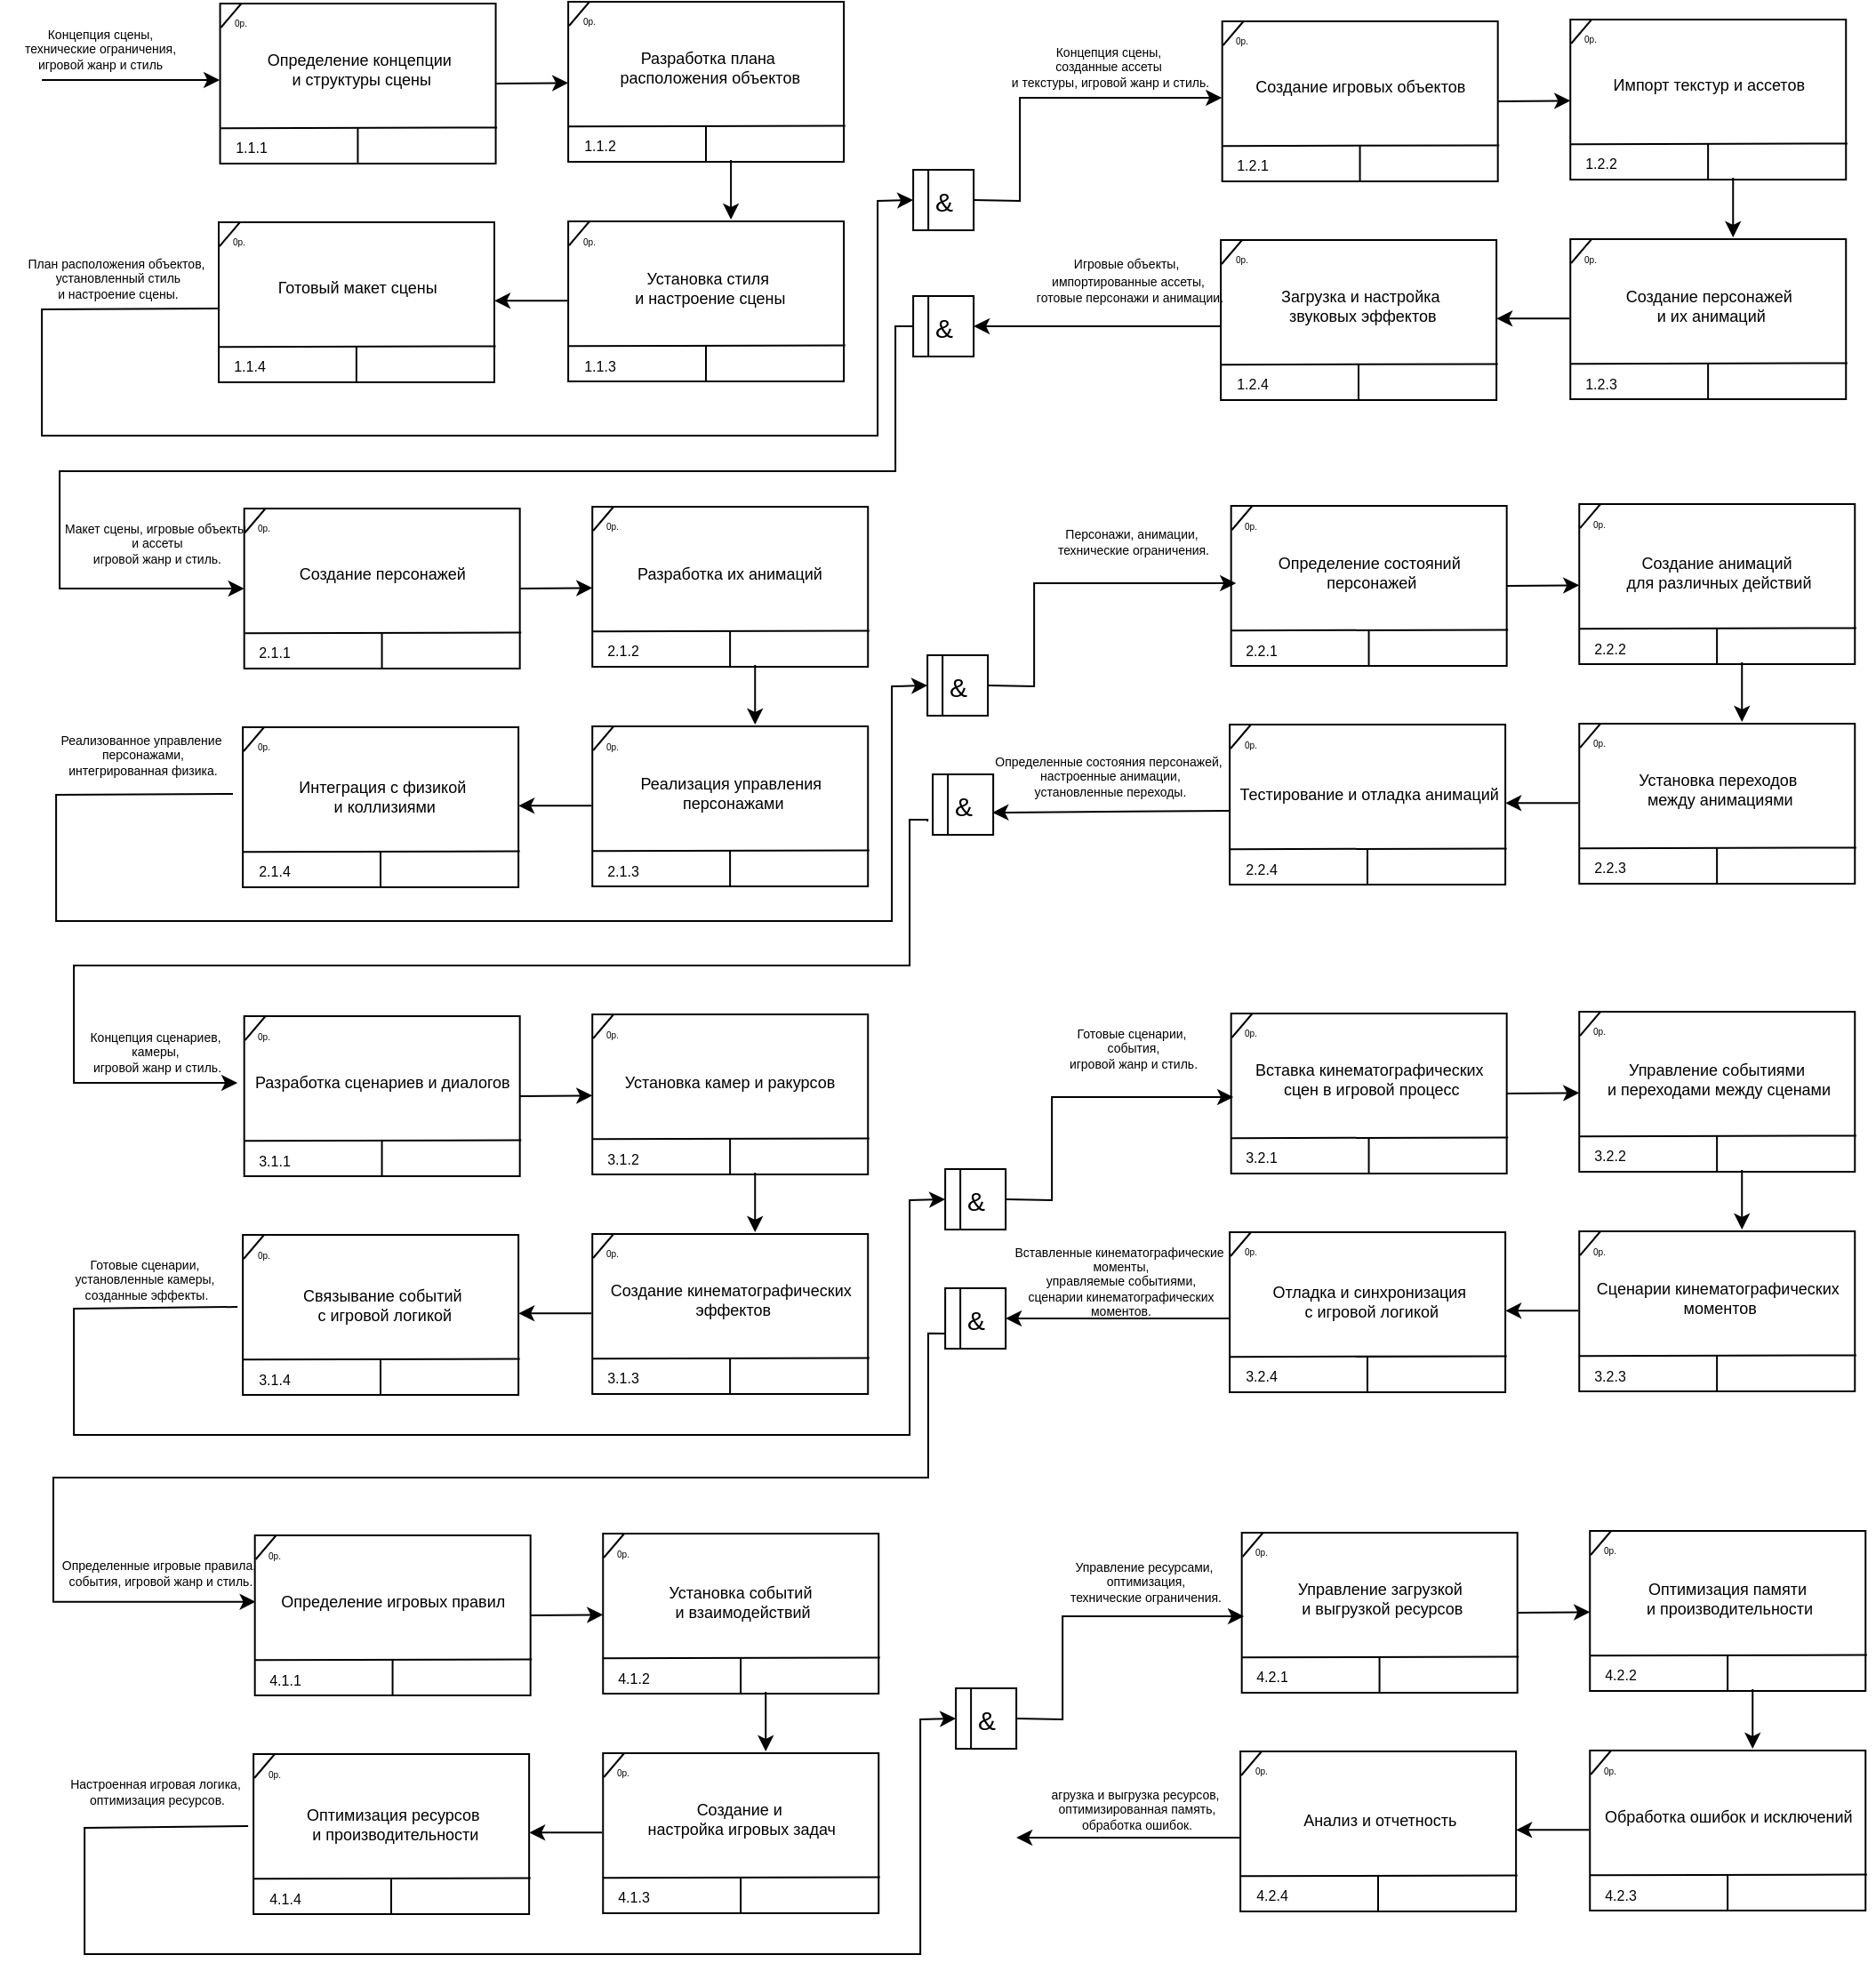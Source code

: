 <mxfile version="22.0.2" type="device">
  <diagram name="Страница — 1" id="WTZCy36lrByyOwjqe_xa">
    <mxGraphModel dx="1884" dy="-53" grid="0" gridSize="10" guides="1" tooltips="1" connect="1" arrows="1" fold="1" page="1" pageScale="1" pageWidth="827" pageHeight="1169" math="0" shadow="0">
      <root>
        <mxCell id="0" />
        <mxCell id="1" parent="0" />
        <mxCell id="0IGYqATvzg_pEUOGRtzh-1" value="Концепция сцены, &lt;br&gt;технические ограничения, &lt;br&gt;игровой жанр и стиль" style="text;html=1;align=center;verticalAlign=middle;resizable=0;points=[];autosize=1;strokeColor=none;fillColor=none;fontSize=7;" vertex="1" parent="1">
          <mxGeometry x="70.56" y="1197" width="110" height="40" as="geometry" />
        </mxCell>
        <mxCell id="0IGYqATvzg_pEUOGRtzh-2" value="" style="endArrow=classic;html=1;rounded=0;entryX=0;entryY=0.5;entryDx=0;entryDy=0;" edge="1" parent="1">
          <mxGeometry width="50" height="50" relative="1" as="geometry">
            <mxPoint x="93.56" y="1234" as="sourcePoint" />
            <mxPoint x="193.56" y="1234" as="targetPoint" />
          </mxGeometry>
        </mxCell>
        <mxCell id="0IGYqATvzg_pEUOGRtzh-3" value="" style="rounded=0;whiteSpace=wrap;html=1;gradientColor=none;glass=0;shadow=0;" vertex="1" parent="1">
          <mxGeometry x="193.78" y="1191" width="155" height="90" as="geometry" />
        </mxCell>
        <mxCell id="0IGYqATvzg_pEUOGRtzh-4" value="" style="endArrow=none;html=1;rounded=0;exitX=0.003;exitY=0.15;exitDx=0;exitDy=0;entryX=0.077;entryY=0;entryDx=0;entryDy=0;entryPerimeter=0;jumpSize=100;endSize=6;jumpStyle=none;exitPerimeter=0;" edge="1" parent="1" source="0IGYqATvzg_pEUOGRtzh-3" target="0IGYqATvzg_pEUOGRtzh-3">
          <mxGeometry width="50" height="50" relative="1" as="geometry">
            <mxPoint x="193.78" y="1204.32" as="sourcePoint" />
            <mxPoint x="208.3" y="1191" as="targetPoint" />
          </mxGeometry>
        </mxCell>
        <mxCell id="0IGYqATvzg_pEUOGRtzh-5" value="0р." style="text;html=1;align=center;verticalAlign=middle;resizable=0;points=[];autosize=1;strokeColor=none;fillColor=none;fontSize=5;" vertex="1" parent="1">
          <mxGeometry x="189.78" y="1191" width="30" height="20" as="geometry" />
        </mxCell>
        <mxCell id="0IGYqATvzg_pEUOGRtzh-6" value="" style="endArrow=none;html=1;rounded=0;exitX=0.002;exitY=0.635;exitDx=0;exitDy=0;exitPerimeter=0;entryX=1.005;entryY=0.786;entryDx=0;entryDy=0;entryPerimeter=0;" edge="1" parent="1">
          <mxGeometry width="50" height="50" relative="1" as="geometry">
            <mxPoint x="194.02" y="1261.1" as="sourcePoint" />
            <mxPoint x="349.555" y="1260.74" as="targetPoint" />
          </mxGeometry>
        </mxCell>
        <mxCell id="0IGYqATvzg_pEUOGRtzh-7" value="1.1.1" style="text;html=1;align=center;verticalAlign=middle;resizable=0;points=[];autosize=1;strokeColor=none;fillColor=none;fontSize=8;" vertex="1" parent="1">
          <mxGeometry x="190.78" y="1262" width="40" height="20" as="geometry" />
        </mxCell>
        <mxCell id="0IGYqATvzg_pEUOGRtzh-8" value="&lt;p style=&quot;margin: 0cm; text-indent: 35.45pt;&quot; class=&quot;MsoListParagraph&quot;&gt;Определение концепции&lt;/p&gt;&lt;p style=&quot;margin: 0cm; text-indent: 35.45pt;&quot; class=&quot;MsoListParagraph&quot;&gt;&amp;nbsp;и структуры сцены&lt;br&gt;&lt;/p&gt;" style="text;html=1;align=center;verticalAlign=middle;resizable=0;points=[];autosize=1;strokeColor=none;fillColor=none;fontSize=9;" vertex="1" parent="1">
          <mxGeometry x="162.78" y="1208" width="170" height="40" as="geometry" />
        </mxCell>
        <mxCell id="0IGYqATvzg_pEUOGRtzh-9" value="" style="endArrow=none;html=1;rounded=0;entryX=0.5;entryY=1;entryDx=0;entryDy=0;" edge="1" parent="1">
          <mxGeometry width="50" height="50" relative="1" as="geometry">
            <mxPoint x="271.22" y="1261" as="sourcePoint" />
            <mxPoint x="271.22" y="1281" as="targetPoint" />
          </mxGeometry>
        </mxCell>
        <mxCell id="0IGYqATvzg_pEUOGRtzh-10" value="" style="rounded=0;whiteSpace=wrap;html=1;gradientColor=none;glass=0;shadow=0;" vertex="1" parent="1">
          <mxGeometry x="389.56" y="1190" width="155" height="90" as="geometry" />
        </mxCell>
        <mxCell id="0IGYqATvzg_pEUOGRtzh-11" value="" style="endArrow=none;html=1;rounded=0;exitX=0.003;exitY=0.15;exitDx=0;exitDy=0;entryX=0.077;entryY=0;entryDx=0;entryDy=0;entryPerimeter=0;jumpSize=100;endSize=6;jumpStyle=none;exitPerimeter=0;" edge="1" parent="1" source="0IGYqATvzg_pEUOGRtzh-10" target="0IGYqATvzg_pEUOGRtzh-10">
          <mxGeometry width="50" height="50" relative="1" as="geometry">
            <mxPoint x="389.56" y="1203.32" as="sourcePoint" />
            <mxPoint x="404.08" y="1190" as="targetPoint" />
          </mxGeometry>
        </mxCell>
        <mxCell id="0IGYqATvzg_pEUOGRtzh-12" value="0р." style="text;html=1;align=center;verticalAlign=middle;resizable=0;points=[];autosize=1;strokeColor=none;fillColor=none;fontSize=5;" vertex="1" parent="1">
          <mxGeometry x="385.56" y="1190" width="30" height="20" as="geometry" />
        </mxCell>
        <mxCell id="0IGYqATvzg_pEUOGRtzh-13" value="" style="endArrow=none;html=1;rounded=0;exitX=0.002;exitY=0.635;exitDx=0;exitDy=0;exitPerimeter=0;entryX=1.005;entryY=0.786;entryDx=0;entryDy=0;entryPerimeter=0;" edge="1" parent="1">
          <mxGeometry width="50" height="50" relative="1" as="geometry">
            <mxPoint x="389.8" y="1260.1" as="sourcePoint" />
            <mxPoint x="545.335" y="1259.74" as="targetPoint" />
          </mxGeometry>
        </mxCell>
        <mxCell id="0IGYqATvzg_pEUOGRtzh-14" value="1.1.2" style="text;html=1;align=center;verticalAlign=middle;resizable=0;points=[];autosize=1;strokeColor=none;fillColor=none;fontSize=8;" vertex="1" parent="1">
          <mxGeometry x="386.56" y="1261" width="40" height="20" as="geometry" />
        </mxCell>
        <mxCell id="0IGYqATvzg_pEUOGRtzh-15" value="&lt;p style=&quot;margin: 0cm; text-indent: 35.45pt;&quot; class=&quot;MsoListParagraph&quot;&gt;Разработка плана&lt;/p&gt;&lt;p style=&quot;margin: 0cm; text-indent: 35.45pt;&quot; class=&quot;MsoListParagraph&quot;&gt;&amp;nbsp;расположения объектов&lt;br&gt;&lt;/p&gt;" style="text;html=1;align=center;verticalAlign=middle;resizable=0;points=[];autosize=1;strokeColor=none;fillColor=none;fontSize=9;" vertex="1" parent="1">
          <mxGeometry x="358.56" y="1207" width="170" height="40" as="geometry" />
        </mxCell>
        <mxCell id="0IGYqATvzg_pEUOGRtzh-16" value="" style="endArrow=none;html=1;rounded=0;entryX=0.5;entryY=1;entryDx=0;entryDy=0;" edge="1" parent="1">
          <mxGeometry width="50" height="50" relative="1" as="geometry">
            <mxPoint x="467.0" y="1260" as="sourcePoint" />
            <mxPoint x="467.0" y="1280" as="targetPoint" />
          </mxGeometry>
        </mxCell>
        <mxCell id="0IGYqATvzg_pEUOGRtzh-17" value="" style="endArrow=classic;html=1;rounded=0;exitX=1;exitY=0.5;exitDx=0;exitDy=0;" edge="1" parent="1" source="0IGYqATvzg_pEUOGRtzh-3" target="0IGYqATvzg_pEUOGRtzh-10">
          <mxGeometry width="50" height="50" relative="1" as="geometry">
            <mxPoint x="353.56" y="1284" as="sourcePoint" />
            <mxPoint x="393.56" y="1234" as="targetPoint" />
          </mxGeometry>
        </mxCell>
        <mxCell id="0IGYqATvzg_pEUOGRtzh-18" value="" style="rounded=0;whiteSpace=wrap;html=1;gradientColor=none;glass=0;shadow=0;" vertex="1" parent="1">
          <mxGeometry x="389.56" y="1313.5" width="155" height="90" as="geometry" />
        </mxCell>
        <mxCell id="0IGYqATvzg_pEUOGRtzh-19" value="" style="endArrow=none;html=1;rounded=0;exitX=0.003;exitY=0.15;exitDx=0;exitDy=0;entryX=0.077;entryY=0;entryDx=0;entryDy=0;entryPerimeter=0;jumpSize=100;endSize=6;jumpStyle=none;exitPerimeter=0;" edge="1" parent="1" source="0IGYqATvzg_pEUOGRtzh-18" target="0IGYqATvzg_pEUOGRtzh-18">
          <mxGeometry width="50" height="50" relative="1" as="geometry">
            <mxPoint x="389.56" y="1326.82" as="sourcePoint" />
            <mxPoint x="404.08" y="1313.5" as="targetPoint" />
          </mxGeometry>
        </mxCell>
        <mxCell id="0IGYqATvzg_pEUOGRtzh-20" value="0р." style="text;html=1;align=center;verticalAlign=middle;resizable=0;points=[];autosize=1;strokeColor=none;fillColor=none;fontSize=5;" vertex="1" parent="1">
          <mxGeometry x="385.56" y="1313.5" width="30" height="20" as="geometry" />
        </mxCell>
        <mxCell id="0IGYqATvzg_pEUOGRtzh-21" value="" style="endArrow=none;html=1;rounded=0;exitX=0.002;exitY=0.635;exitDx=0;exitDy=0;exitPerimeter=0;entryX=1.005;entryY=0.786;entryDx=0;entryDy=0;entryPerimeter=0;" edge="1" parent="1">
          <mxGeometry width="50" height="50" relative="1" as="geometry">
            <mxPoint x="389.8" y="1383.6" as="sourcePoint" />
            <mxPoint x="545.335" y="1383.24" as="targetPoint" />
          </mxGeometry>
        </mxCell>
        <mxCell id="0IGYqATvzg_pEUOGRtzh-22" value="1.1.3" style="text;html=1;align=center;verticalAlign=middle;resizable=0;points=[];autosize=1;strokeColor=none;fillColor=none;fontSize=8;" vertex="1" parent="1">
          <mxGeometry x="386.56" y="1384.5" width="40" height="20" as="geometry" />
        </mxCell>
        <mxCell id="0IGYqATvzg_pEUOGRtzh-23" value="&lt;p style=&quot;margin: 0cm; text-indent: 35.45pt;&quot; class=&quot;MsoListParagraph&quot;&gt;Установка стиля&lt;/p&gt;&lt;p style=&quot;margin: 0cm; text-indent: 35.45pt;&quot; class=&quot;MsoListParagraph&quot;&gt;&amp;nbsp;и настроение сцены&lt;br&gt;&lt;/p&gt;" style="text;html=1;align=center;verticalAlign=middle;resizable=0;points=[];autosize=1;strokeColor=none;fillColor=none;fontSize=9;" vertex="1" parent="1">
          <mxGeometry x="363.56" y="1330.5" width="160" height="40" as="geometry" />
        </mxCell>
        <mxCell id="0IGYqATvzg_pEUOGRtzh-24" value="" style="endArrow=none;html=1;rounded=0;entryX=0.5;entryY=1;entryDx=0;entryDy=0;" edge="1" parent="1">
          <mxGeometry width="50" height="50" relative="1" as="geometry">
            <mxPoint x="467.0" y="1383.5" as="sourcePoint" />
            <mxPoint x="467.0" y="1403.5" as="targetPoint" />
          </mxGeometry>
        </mxCell>
        <mxCell id="0IGYqATvzg_pEUOGRtzh-25" value="" style="endArrow=classic;html=1;rounded=0;exitX=0.5;exitY=1;exitDx=0;exitDy=0;entryX=0.5;entryY=0;entryDx=0;entryDy=0;" edge="1" parent="1">
          <mxGeometry width="50" height="50" relative="1" as="geometry">
            <mxPoint x="481.06" y="1279" as="sourcePoint" />
            <mxPoint x="481.06" y="1312.5" as="targetPoint" />
          </mxGeometry>
        </mxCell>
        <mxCell id="0IGYqATvzg_pEUOGRtzh-26" value="" style="rounded=0;whiteSpace=wrap;html=1;gradientColor=none;glass=0;shadow=0;" vertex="1" parent="1">
          <mxGeometry x="193.0" y="1314" width="155" height="90" as="geometry" />
        </mxCell>
        <mxCell id="0IGYqATvzg_pEUOGRtzh-27" value="" style="endArrow=none;html=1;rounded=0;exitX=0.003;exitY=0.15;exitDx=0;exitDy=0;entryX=0.077;entryY=0;entryDx=0;entryDy=0;entryPerimeter=0;jumpSize=100;endSize=6;jumpStyle=none;exitPerimeter=0;" edge="1" parent="1" source="0IGYqATvzg_pEUOGRtzh-26" target="0IGYqATvzg_pEUOGRtzh-26">
          <mxGeometry width="50" height="50" relative="1" as="geometry">
            <mxPoint x="193.0" y="1327.32" as="sourcePoint" />
            <mxPoint x="207.52" y="1314" as="targetPoint" />
          </mxGeometry>
        </mxCell>
        <mxCell id="0IGYqATvzg_pEUOGRtzh-28" value="0р." style="text;html=1;align=center;verticalAlign=middle;resizable=0;points=[];autosize=1;strokeColor=none;fillColor=none;fontSize=5;" vertex="1" parent="1">
          <mxGeometry x="189.0" y="1314" width="30" height="20" as="geometry" />
        </mxCell>
        <mxCell id="0IGYqATvzg_pEUOGRtzh-29" value="" style="endArrow=none;html=1;rounded=0;exitX=0.002;exitY=0.635;exitDx=0;exitDy=0;exitPerimeter=0;entryX=1.005;entryY=0.786;entryDx=0;entryDy=0;entryPerimeter=0;" edge="1" parent="1">
          <mxGeometry width="50" height="50" relative="1" as="geometry">
            <mxPoint x="193.24" y="1384.1" as="sourcePoint" />
            <mxPoint x="348.775" y="1383.74" as="targetPoint" />
          </mxGeometry>
        </mxCell>
        <mxCell id="0IGYqATvzg_pEUOGRtzh-30" value="1.1.4" style="text;html=1;align=center;verticalAlign=middle;resizable=0;points=[];autosize=1;strokeColor=none;fillColor=none;fontSize=8;" vertex="1" parent="1">
          <mxGeometry x="190.0" y="1385" width="40" height="20" as="geometry" />
        </mxCell>
        <mxCell id="0IGYqATvzg_pEUOGRtzh-31" value="&lt;p style=&quot;margin: 0cm; text-indent: 35.45pt;&quot; class=&quot;MsoListParagraph&quot;&gt;Готовый макет сцены&lt;br&gt;&lt;/p&gt;" style="text;html=1;align=center;verticalAlign=middle;resizable=0;points=[];autosize=1;strokeColor=none;fillColor=none;fontSize=9;" vertex="1" parent="1">
          <mxGeometry x="167.0" y="1341" width="160" height="20" as="geometry" />
        </mxCell>
        <mxCell id="0IGYqATvzg_pEUOGRtzh-32" value="" style="endArrow=none;html=1;rounded=0;entryX=0.5;entryY=1;entryDx=0;entryDy=0;" edge="1" parent="1">
          <mxGeometry width="50" height="50" relative="1" as="geometry">
            <mxPoint x="270.44" y="1384" as="sourcePoint" />
            <mxPoint x="270.44" y="1404" as="targetPoint" />
          </mxGeometry>
        </mxCell>
        <mxCell id="0IGYqATvzg_pEUOGRtzh-33" value="" style="endArrow=none;html=1;rounded=0;exitX=1;exitY=0.5;exitDx=0;exitDy=0;startArrow=classic;startFill=1;endFill=0;" edge="1" parent="1">
          <mxGeometry width="50" height="50" relative="1" as="geometry">
            <mxPoint x="348" y="1358.14" as="sourcePoint" />
            <mxPoint x="389" y="1358.14" as="targetPoint" />
          </mxGeometry>
        </mxCell>
        <mxCell id="0IGYqATvzg_pEUOGRtzh-34" value="" style="endArrow=none;html=1;rounded=0;entryX=0;entryY=0.5;entryDx=0;entryDy=0;startArrow=classic;startFill=1;endFill=0;exitX=0;exitY=0.5;exitDx=0;exitDy=0;" edge="1" parent="1" source="0IGYqATvzg_pEUOGRtzh-205">
          <mxGeometry width="50" height="50" relative="1" as="geometry">
            <mxPoint x="93.0" y="1362.5" as="sourcePoint" />
            <mxPoint x="193.0" y="1362.5" as="targetPoint" />
            <Array as="points">
              <mxPoint x="563.56" y="1302" />
              <mxPoint x="563.56" y="1434" />
              <mxPoint x="93.56" y="1434" />
              <mxPoint x="93.56" y="1363" />
            </Array>
          </mxGeometry>
        </mxCell>
        <mxCell id="0IGYqATvzg_pEUOGRtzh-35" value="План расположения объектов,&lt;br&gt;&amp;nbsp;установленный стиль&lt;br&gt;&amp;nbsp;и настроение сцены." style="text;html=1;align=center;verticalAlign=middle;resizable=0;points=[];autosize=1;strokeColor=none;fillColor=none;fontSize=7;" vertex="1" parent="1">
          <mxGeometry x="75.0" y="1325.5" width="120" height="40" as="geometry" />
        </mxCell>
        <mxCell id="0IGYqATvzg_pEUOGRtzh-36" value=" Концепция сцены, &lt;br&gt;созданные ассеты&lt;br&gt;&amp;nbsp;и текстуры, игровой жанр и стиль." style="text;html=1;align=center;verticalAlign=middle;resizable=0;points=[];autosize=1;strokeColor=none;fillColor=none;fontSize=7;" vertex="1" parent="1">
          <mxGeometry x="623.12" y="1207" width="140" height="40" as="geometry" />
        </mxCell>
        <mxCell id="0IGYqATvzg_pEUOGRtzh-37" value="" style="endArrow=classic;html=1;rounded=0;entryX=0;entryY=0.5;entryDx=0;entryDy=0;exitX=1;exitY=0.5;exitDx=0;exitDy=0;" edge="1" parent="1" source="0IGYqATvzg_pEUOGRtzh-205">
          <mxGeometry width="50" height="50" relative="1" as="geometry">
            <mxPoint x="657.12" y="1244" as="sourcePoint" />
            <mxPoint x="757.12" y="1244" as="targetPoint" />
            <Array as="points">
              <mxPoint x="643.56" y="1302" />
              <mxPoint x="643.56" y="1244" />
            </Array>
          </mxGeometry>
        </mxCell>
        <mxCell id="0IGYqATvzg_pEUOGRtzh-38" value="" style="rounded=0;whiteSpace=wrap;html=1;gradientColor=none;glass=0;shadow=0;" vertex="1" parent="1">
          <mxGeometry x="757.34" y="1201" width="155" height="90" as="geometry" />
        </mxCell>
        <mxCell id="0IGYqATvzg_pEUOGRtzh-39" value="" style="endArrow=none;html=1;rounded=0;exitX=0.003;exitY=0.15;exitDx=0;exitDy=0;entryX=0.077;entryY=0;entryDx=0;entryDy=0;entryPerimeter=0;jumpSize=100;endSize=6;jumpStyle=none;exitPerimeter=0;" edge="1" parent="1" source="0IGYqATvzg_pEUOGRtzh-38" target="0IGYqATvzg_pEUOGRtzh-38">
          <mxGeometry width="50" height="50" relative="1" as="geometry">
            <mxPoint x="757.34" y="1214.32" as="sourcePoint" />
            <mxPoint x="771.86" y="1201" as="targetPoint" />
          </mxGeometry>
        </mxCell>
        <mxCell id="0IGYqATvzg_pEUOGRtzh-40" value="0р." style="text;html=1;align=center;verticalAlign=middle;resizable=0;points=[];autosize=1;strokeColor=none;fillColor=none;fontSize=5;" vertex="1" parent="1">
          <mxGeometry x="753.34" y="1201" width="30" height="20" as="geometry" />
        </mxCell>
        <mxCell id="0IGYqATvzg_pEUOGRtzh-41" value="" style="endArrow=none;html=1;rounded=0;exitX=0.002;exitY=0.635;exitDx=0;exitDy=0;exitPerimeter=0;entryX=1.005;entryY=0.786;entryDx=0;entryDy=0;entryPerimeter=0;" edge="1" parent="1">
          <mxGeometry width="50" height="50" relative="1" as="geometry">
            <mxPoint x="757.58" y="1271.1" as="sourcePoint" />
            <mxPoint x="913.115" y="1270.74" as="targetPoint" />
          </mxGeometry>
        </mxCell>
        <mxCell id="0IGYqATvzg_pEUOGRtzh-42" value="1.2.1" style="text;html=1;align=center;verticalAlign=middle;resizable=0;points=[];autosize=1;strokeColor=none;fillColor=none;fontSize=8;" vertex="1" parent="1">
          <mxGeometry x="754.34" y="1272" width="40" height="20" as="geometry" />
        </mxCell>
        <mxCell id="0IGYqATvzg_pEUOGRtzh-43" value="&lt;p style=&quot;margin: 0cm; text-indent: 35.45pt;&quot; class=&quot;MsoListParagraph&quot;&gt;Создание игровых объектов&lt;br&gt;&lt;/p&gt;" style="text;html=1;align=center;verticalAlign=middle;resizable=0;points=[];autosize=1;strokeColor=none;fillColor=none;fontSize=9;" vertex="1" parent="1">
          <mxGeometry x="716.34" y="1228" width="190" height="20" as="geometry" />
        </mxCell>
        <mxCell id="0IGYqATvzg_pEUOGRtzh-44" value="" style="endArrow=none;html=1;rounded=0;entryX=0.5;entryY=1;entryDx=0;entryDy=0;" edge="1" parent="1">
          <mxGeometry width="50" height="50" relative="1" as="geometry">
            <mxPoint x="834.78" y="1271" as="sourcePoint" />
            <mxPoint x="834.78" y="1291" as="targetPoint" />
          </mxGeometry>
        </mxCell>
        <mxCell id="0IGYqATvzg_pEUOGRtzh-45" value="" style="rounded=0;whiteSpace=wrap;html=1;gradientColor=none;glass=0;shadow=0;" vertex="1" parent="1">
          <mxGeometry x="953.12" y="1200" width="155" height="90" as="geometry" />
        </mxCell>
        <mxCell id="0IGYqATvzg_pEUOGRtzh-46" value="" style="endArrow=none;html=1;rounded=0;exitX=0.003;exitY=0.15;exitDx=0;exitDy=0;entryX=0.077;entryY=0;entryDx=0;entryDy=0;entryPerimeter=0;jumpSize=100;endSize=6;jumpStyle=none;exitPerimeter=0;" edge="1" parent="1" source="0IGYqATvzg_pEUOGRtzh-45" target="0IGYqATvzg_pEUOGRtzh-45">
          <mxGeometry width="50" height="50" relative="1" as="geometry">
            <mxPoint x="953.12" y="1213.32" as="sourcePoint" />
            <mxPoint x="967.64" y="1200" as="targetPoint" />
          </mxGeometry>
        </mxCell>
        <mxCell id="0IGYqATvzg_pEUOGRtzh-47" value="0р." style="text;html=1;align=center;verticalAlign=middle;resizable=0;points=[];autosize=1;strokeColor=none;fillColor=none;fontSize=5;" vertex="1" parent="1">
          <mxGeometry x="949.12" y="1200" width="30" height="20" as="geometry" />
        </mxCell>
        <mxCell id="0IGYqATvzg_pEUOGRtzh-48" value="" style="endArrow=none;html=1;rounded=0;exitX=0.002;exitY=0.635;exitDx=0;exitDy=0;exitPerimeter=0;entryX=1.005;entryY=0.786;entryDx=0;entryDy=0;entryPerimeter=0;" edge="1" parent="1">
          <mxGeometry width="50" height="50" relative="1" as="geometry">
            <mxPoint x="953.36" y="1270.1" as="sourcePoint" />
            <mxPoint x="1108.895" y="1269.74" as="targetPoint" />
          </mxGeometry>
        </mxCell>
        <mxCell id="0IGYqATvzg_pEUOGRtzh-49" value="1.2.2" style="text;html=1;align=center;verticalAlign=middle;resizable=0;points=[];autosize=1;strokeColor=none;fillColor=none;fontSize=8;" vertex="1" parent="1">
          <mxGeometry x="950.12" y="1271" width="40" height="20" as="geometry" />
        </mxCell>
        <mxCell id="0IGYqATvzg_pEUOGRtzh-50" value="&lt;p style=&quot;margin: 0cm; text-indent: 35.45pt;&quot; class=&quot;MsoListParagraph&quot;&gt;Импорт текстур и ассетов&lt;br&gt;&lt;/p&gt;" style="text;html=1;align=center;verticalAlign=middle;resizable=0;points=[];autosize=1;strokeColor=none;fillColor=none;fontSize=9;" vertex="1" parent="1">
          <mxGeometry x="917.12" y="1227" width="180" height="20" as="geometry" />
        </mxCell>
        <mxCell id="0IGYqATvzg_pEUOGRtzh-51" value="" style="endArrow=none;html=1;rounded=0;entryX=0.5;entryY=1;entryDx=0;entryDy=0;" edge="1" parent="1">
          <mxGeometry width="50" height="50" relative="1" as="geometry">
            <mxPoint x="1030.56" y="1270" as="sourcePoint" />
            <mxPoint x="1030.56" y="1290" as="targetPoint" />
          </mxGeometry>
        </mxCell>
        <mxCell id="0IGYqATvzg_pEUOGRtzh-52" value="" style="endArrow=classic;html=1;rounded=0;exitX=1;exitY=0.5;exitDx=0;exitDy=0;" edge="1" parent="1" source="0IGYqATvzg_pEUOGRtzh-38" target="0IGYqATvzg_pEUOGRtzh-45">
          <mxGeometry width="50" height="50" relative="1" as="geometry">
            <mxPoint x="917.12" y="1294" as="sourcePoint" />
            <mxPoint x="957.12" y="1244" as="targetPoint" />
          </mxGeometry>
        </mxCell>
        <mxCell id="0IGYqATvzg_pEUOGRtzh-53" value="" style="rounded=0;whiteSpace=wrap;html=1;gradientColor=none;glass=0;shadow=0;" vertex="1" parent="1">
          <mxGeometry x="953.12" y="1323.5" width="155" height="90" as="geometry" />
        </mxCell>
        <mxCell id="0IGYqATvzg_pEUOGRtzh-54" value="" style="endArrow=none;html=1;rounded=0;exitX=0.003;exitY=0.15;exitDx=0;exitDy=0;entryX=0.077;entryY=0;entryDx=0;entryDy=0;entryPerimeter=0;jumpSize=100;endSize=6;jumpStyle=none;exitPerimeter=0;" edge="1" parent="1" source="0IGYqATvzg_pEUOGRtzh-53" target="0IGYqATvzg_pEUOGRtzh-53">
          <mxGeometry width="50" height="50" relative="1" as="geometry">
            <mxPoint x="953.12" y="1336.82" as="sourcePoint" />
            <mxPoint x="967.64" y="1323.5" as="targetPoint" />
          </mxGeometry>
        </mxCell>
        <mxCell id="0IGYqATvzg_pEUOGRtzh-55" value="0р." style="text;html=1;align=center;verticalAlign=middle;resizable=0;points=[];autosize=1;strokeColor=none;fillColor=none;fontSize=5;" vertex="1" parent="1">
          <mxGeometry x="949.12" y="1323.5" width="30" height="20" as="geometry" />
        </mxCell>
        <mxCell id="0IGYqATvzg_pEUOGRtzh-56" value="" style="endArrow=none;html=1;rounded=0;exitX=0.002;exitY=0.635;exitDx=0;exitDy=0;exitPerimeter=0;entryX=1.005;entryY=0.786;entryDx=0;entryDy=0;entryPerimeter=0;" edge="1" parent="1">
          <mxGeometry width="50" height="50" relative="1" as="geometry">
            <mxPoint x="953.36" y="1393.6" as="sourcePoint" />
            <mxPoint x="1108.895" y="1393.24" as="targetPoint" />
          </mxGeometry>
        </mxCell>
        <mxCell id="0IGYqATvzg_pEUOGRtzh-57" value="1.2.3" style="text;html=1;align=center;verticalAlign=middle;resizable=0;points=[];autosize=1;strokeColor=none;fillColor=none;fontSize=8;" vertex="1" parent="1">
          <mxGeometry x="950.12" y="1394.5" width="40" height="20" as="geometry" />
        </mxCell>
        <mxCell id="0IGYqATvzg_pEUOGRtzh-58" value="&lt;p style=&quot;margin: 0cm; text-indent: 35.45pt;&quot; class=&quot;MsoListParagraph&quot;&gt;Создание персонажей&lt;/p&gt;&lt;p style=&quot;margin: 0cm; text-indent: 35.45pt;&quot; class=&quot;MsoListParagraph&quot;&gt;&amp;nbsp;и их анимаций&lt;br&gt;&lt;/p&gt;" style="text;html=1;align=center;verticalAlign=middle;resizable=0;points=[];autosize=1;strokeColor=none;fillColor=none;fontSize=9;" vertex="1" parent="1">
          <mxGeometry x="927.12" y="1340.5" width="160" height="40" as="geometry" />
        </mxCell>
        <mxCell id="0IGYqATvzg_pEUOGRtzh-59" value="" style="endArrow=none;html=1;rounded=0;entryX=0.5;entryY=1;entryDx=0;entryDy=0;" edge="1" parent="1">
          <mxGeometry width="50" height="50" relative="1" as="geometry">
            <mxPoint x="1030.56" y="1393.5" as="sourcePoint" />
            <mxPoint x="1030.56" y="1413.5" as="targetPoint" />
          </mxGeometry>
        </mxCell>
        <mxCell id="0IGYqATvzg_pEUOGRtzh-60" value="" style="endArrow=classic;html=1;rounded=0;exitX=0.5;exitY=1;exitDx=0;exitDy=0;entryX=0.5;entryY=0;entryDx=0;entryDy=0;" edge="1" parent="1">
          <mxGeometry width="50" height="50" relative="1" as="geometry">
            <mxPoint x="1044.62" y="1289" as="sourcePoint" />
            <mxPoint x="1044.62" y="1322.5" as="targetPoint" />
          </mxGeometry>
        </mxCell>
        <mxCell id="0IGYqATvzg_pEUOGRtzh-61" value="" style="rounded=0;whiteSpace=wrap;html=1;gradientColor=none;glass=0;shadow=0;" vertex="1" parent="1">
          <mxGeometry x="756.56" y="1324" width="155" height="90" as="geometry" />
        </mxCell>
        <mxCell id="0IGYqATvzg_pEUOGRtzh-62" value="" style="endArrow=none;html=1;rounded=0;exitX=0.003;exitY=0.15;exitDx=0;exitDy=0;entryX=0.077;entryY=0;entryDx=0;entryDy=0;entryPerimeter=0;jumpSize=100;endSize=6;jumpStyle=none;exitPerimeter=0;" edge="1" parent="1" source="0IGYqATvzg_pEUOGRtzh-61" target="0IGYqATvzg_pEUOGRtzh-61">
          <mxGeometry width="50" height="50" relative="1" as="geometry">
            <mxPoint x="756.56" y="1337.32" as="sourcePoint" />
            <mxPoint x="771.08" y="1324" as="targetPoint" />
          </mxGeometry>
        </mxCell>
        <mxCell id="0IGYqATvzg_pEUOGRtzh-63" value="0р." style="text;html=1;align=center;verticalAlign=middle;resizable=0;points=[];autosize=1;strokeColor=none;fillColor=none;fontSize=5;" vertex="1" parent="1">
          <mxGeometry x="752.56" y="1324" width="30" height="20" as="geometry" />
        </mxCell>
        <mxCell id="0IGYqATvzg_pEUOGRtzh-64" value="" style="endArrow=none;html=1;rounded=0;exitX=0.002;exitY=0.635;exitDx=0;exitDy=0;exitPerimeter=0;entryX=1.005;entryY=0.786;entryDx=0;entryDy=0;entryPerimeter=0;" edge="1" parent="1">
          <mxGeometry width="50" height="50" relative="1" as="geometry">
            <mxPoint x="756.8" y="1394.1" as="sourcePoint" />
            <mxPoint x="912.335" y="1393.74" as="targetPoint" />
          </mxGeometry>
        </mxCell>
        <mxCell id="0IGYqATvzg_pEUOGRtzh-65" value="1.2.4" style="text;html=1;align=center;verticalAlign=middle;resizable=0;points=[];autosize=1;strokeColor=none;fillColor=none;fontSize=8;" vertex="1" parent="1">
          <mxGeometry x="753.56" y="1395" width="40" height="20" as="geometry" />
        </mxCell>
        <mxCell id="0IGYqATvzg_pEUOGRtzh-66" value="&lt;p style=&quot;margin: 0cm; text-indent: 35.45pt;&quot; class=&quot;MsoListParagraph&quot;&gt;Загрузка и настройка&lt;/p&gt;&lt;p style=&quot;margin: 0cm; text-indent: 35.45pt;&quot; class=&quot;MsoListParagraph&quot;&gt;&amp;nbsp;звуковых эффектов&lt;br&gt;&lt;/p&gt;" style="text;html=1;align=center;verticalAlign=middle;resizable=0;points=[];autosize=1;strokeColor=none;fillColor=none;fontSize=9;" vertex="1" parent="1">
          <mxGeometry x="730.56" y="1341" width="160" height="40" as="geometry" />
        </mxCell>
        <mxCell id="0IGYqATvzg_pEUOGRtzh-67" value="" style="endArrow=none;html=1;rounded=0;entryX=0.5;entryY=1;entryDx=0;entryDy=0;" edge="1" parent="1">
          <mxGeometry width="50" height="50" relative="1" as="geometry">
            <mxPoint x="834" y="1394" as="sourcePoint" />
            <mxPoint x="834" y="1414" as="targetPoint" />
          </mxGeometry>
        </mxCell>
        <mxCell id="0IGYqATvzg_pEUOGRtzh-68" value="" style="endArrow=none;html=1;rounded=0;exitX=1;exitY=0.5;exitDx=0;exitDy=0;startArrow=classic;startFill=1;endFill=0;" edge="1" parent="1">
          <mxGeometry width="50" height="50" relative="1" as="geometry">
            <mxPoint x="911.56" y="1368.14" as="sourcePoint" />
            <mxPoint x="952.56" y="1368.14" as="targetPoint" />
          </mxGeometry>
        </mxCell>
        <mxCell id="0IGYqATvzg_pEUOGRtzh-69" value="" style="endArrow=none;html=1;rounded=0;entryX=0;entryY=0.5;entryDx=0;entryDy=0;startArrow=classic;startFill=1;endFill=0;exitX=1;exitY=0.5;exitDx=0;exitDy=0;" edge="1" parent="1" source="0IGYqATvzg_pEUOGRtzh-216">
          <mxGeometry width="50" height="50" relative="1" as="geometry">
            <mxPoint x="656.56" y="1372.5" as="sourcePoint" />
            <mxPoint x="756.56" y="1372.5" as="targetPoint" />
          </mxGeometry>
        </mxCell>
        <mxCell id="0IGYqATvzg_pEUOGRtzh-70" value="&lt;p style=&quot;margin-bottom: 0cm; line-height: 30%;&quot; class=&quot;MsoNormal&quot;&gt;Игровые объекты,&amp;nbsp;&lt;/p&gt;&lt;p style=&quot;margin-bottom: 0cm; line-height: 30%;&quot; class=&quot;MsoNormal&quot;&gt;импортированные ассеты,&lt;/p&gt;&lt;p style=&quot;margin-bottom: 0cm; line-height: 30%;&quot; class=&quot;MsoNormal&quot;&gt;&amp;nbsp;готовые персонажи и анимации.&lt;br&gt;&lt;/p&gt;" style="text;html=1;align=center;verticalAlign=middle;resizable=0;points=[];autosize=1;strokeColor=none;fillColor=none;fontSize=7;" vertex="1" parent="1">
          <mxGeometry x="638.56" y="1323.5" width="130" height="40" as="geometry" />
        </mxCell>
        <mxCell id="0IGYqATvzg_pEUOGRtzh-71" value="" style="rounded=0;whiteSpace=wrap;html=1;gradientColor=none;glass=0;shadow=0;" vertex="1" parent="1">
          <mxGeometry x="207.34" y="1475" width="155" height="90" as="geometry" />
        </mxCell>
        <mxCell id="0IGYqATvzg_pEUOGRtzh-72" value="" style="endArrow=none;html=1;rounded=0;exitX=0.003;exitY=0.15;exitDx=0;exitDy=0;entryX=0.077;entryY=0;entryDx=0;entryDy=0;entryPerimeter=0;jumpSize=100;endSize=6;jumpStyle=none;exitPerimeter=0;" edge="1" parent="1" source="0IGYqATvzg_pEUOGRtzh-71" target="0IGYqATvzg_pEUOGRtzh-71">
          <mxGeometry width="50" height="50" relative="1" as="geometry">
            <mxPoint x="207.34" y="1488.32" as="sourcePoint" />
            <mxPoint x="221.86" y="1475" as="targetPoint" />
          </mxGeometry>
        </mxCell>
        <mxCell id="0IGYqATvzg_pEUOGRtzh-73" value="0р." style="text;html=1;align=center;verticalAlign=middle;resizable=0;points=[];autosize=1;strokeColor=none;fillColor=none;fontSize=5;" vertex="1" parent="1">
          <mxGeometry x="203.34" y="1475" width="30" height="20" as="geometry" />
        </mxCell>
        <mxCell id="0IGYqATvzg_pEUOGRtzh-74" value="" style="endArrow=none;html=1;rounded=0;exitX=0.002;exitY=0.635;exitDx=0;exitDy=0;exitPerimeter=0;entryX=1.005;entryY=0.786;entryDx=0;entryDy=0;entryPerimeter=0;" edge="1" parent="1">
          <mxGeometry width="50" height="50" relative="1" as="geometry">
            <mxPoint x="207.58" y="1545.1" as="sourcePoint" />
            <mxPoint x="363.115" y="1544.74" as="targetPoint" />
          </mxGeometry>
        </mxCell>
        <mxCell id="0IGYqATvzg_pEUOGRtzh-75" value="2.1.1" style="text;html=1;align=center;verticalAlign=middle;resizable=0;points=[];autosize=1;strokeColor=none;fillColor=none;fontSize=8;" vertex="1" parent="1">
          <mxGeometry x="204.34" y="1546" width="40" height="20" as="geometry" />
        </mxCell>
        <mxCell id="0IGYqATvzg_pEUOGRtzh-76" value="&lt;p style=&quot;margin: 0cm; text-indent: 35.45pt;&quot; class=&quot;MsoListParagraph&quot;&gt;Создание персонажей&lt;br&gt;&lt;/p&gt;" style="text;html=1;align=center;verticalAlign=middle;resizable=0;points=[];autosize=1;strokeColor=none;fillColor=none;fontSize=9;" vertex="1" parent="1">
          <mxGeometry x="181.34" y="1502" width="160" height="20" as="geometry" />
        </mxCell>
        <mxCell id="0IGYqATvzg_pEUOGRtzh-77" value="" style="endArrow=none;html=1;rounded=0;entryX=0.5;entryY=1;entryDx=0;entryDy=0;" edge="1" parent="1">
          <mxGeometry width="50" height="50" relative="1" as="geometry">
            <mxPoint x="284.78" y="1545" as="sourcePoint" />
            <mxPoint x="284.78" y="1565" as="targetPoint" />
          </mxGeometry>
        </mxCell>
        <mxCell id="0IGYqATvzg_pEUOGRtzh-78" value="" style="rounded=0;whiteSpace=wrap;html=1;gradientColor=none;glass=0;shadow=0;" vertex="1" parent="1">
          <mxGeometry x="403.12" y="1474" width="155" height="90" as="geometry" />
        </mxCell>
        <mxCell id="0IGYqATvzg_pEUOGRtzh-79" value="" style="endArrow=none;html=1;rounded=0;exitX=0.003;exitY=0.15;exitDx=0;exitDy=0;entryX=0.077;entryY=0;entryDx=0;entryDy=0;entryPerimeter=0;jumpSize=100;endSize=6;jumpStyle=none;exitPerimeter=0;" edge="1" parent="1" source="0IGYqATvzg_pEUOGRtzh-78" target="0IGYqATvzg_pEUOGRtzh-78">
          <mxGeometry width="50" height="50" relative="1" as="geometry">
            <mxPoint x="403.12" y="1487.32" as="sourcePoint" />
            <mxPoint x="417.64" y="1474" as="targetPoint" />
          </mxGeometry>
        </mxCell>
        <mxCell id="0IGYqATvzg_pEUOGRtzh-80" value="0р." style="text;html=1;align=center;verticalAlign=middle;resizable=0;points=[];autosize=1;strokeColor=none;fillColor=none;fontSize=5;" vertex="1" parent="1">
          <mxGeometry x="399.12" y="1474" width="30" height="20" as="geometry" />
        </mxCell>
        <mxCell id="0IGYqATvzg_pEUOGRtzh-81" value="" style="endArrow=none;html=1;rounded=0;exitX=0.002;exitY=0.635;exitDx=0;exitDy=0;exitPerimeter=0;entryX=1.005;entryY=0.786;entryDx=0;entryDy=0;entryPerimeter=0;" edge="1" parent="1">
          <mxGeometry width="50" height="50" relative="1" as="geometry">
            <mxPoint x="403.36" y="1544.1" as="sourcePoint" />
            <mxPoint x="558.895" y="1543.74" as="targetPoint" />
          </mxGeometry>
        </mxCell>
        <mxCell id="0IGYqATvzg_pEUOGRtzh-82" value="2.1.2" style="text;html=1;align=center;verticalAlign=middle;resizable=0;points=[];autosize=1;strokeColor=none;fillColor=none;fontSize=8;" vertex="1" parent="1">
          <mxGeometry x="400.12" y="1545" width="40" height="20" as="geometry" />
        </mxCell>
        <mxCell id="0IGYqATvzg_pEUOGRtzh-83" value="" style="endArrow=none;html=1;rounded=0;entryX=0.5;entryY=1;entryDx=0;entryDy=0;" edge="1" parent="1">
          <mxGeometry width="50" height="50" relative="1" as="geometry">
            <mxPoint x="480.56" y="1544" as="sourcePoint" />
            <mxPoint x="480.56" y="1564" as="targetPoint" />
          </mxGeometry>
        </mxCell>
        <mxCell id="0IGYqATvzg_pEUOGRtzh-84" value="" style="endArrow=classic;html=1;rounded=0;exitX=1;exitY=0.5;exitDx=0;exitDy=0;" edge="1" parent="1" source="0IGYqATvzg_pEUOGRtzh-71" target="0IGYqATvzg_pEUOGRtzh-78">
          <mxGeometry width="50" height="50" relative="1" as="geometry">
            <mxPoint x="367.12" y="1568" as="sourcePoint" />
            <mxPoint x="407.12" y="1518" as="targetPoint" />
          </mxGeometry>
        </mxCell>
        <mxCell id="0IGYqATvzg_pEUOGRtzh-85" value="" style="rounded=0;whiteSpace=wrap;html=1;gradientColor=none;glass=0;shadow=0;" vertex="1" parent="1">
          <mxGeometry x="403.12" y="1597.5" width="155" height="90" as="geometry" />
        </mxCell>
        <mxCell id="0IGYqATvzg_pEUOGRtzh-86" value="" style="endArrow=none;html=1;rounded=0;exitX=0.003;exitY=0.15;exitDx=0;exitDy=0;entryX=0.077;entryY=0;entryDx=0;entryDy=0;entryPerimeter=0;jumpSize=100;endSize=6;jumpStyle=none;exitPerimeter=0;" edge="1" parent="1" source="0IGYqATvzg_pEUOGRtzh-85" target="0IGYqATvzg_pEUOGRtzh-85">
          <mxGeometry width="50" height="50" relative="1" as="geometry">
            <mxPoint x="403.12" y="1610.82" as="sourcePoint" />
            <mxPoint x="417.64" y="1597.5" as="targetPoint" />
          </mxGeometry>
        </mxCell>
        <mxCell id="0IGYqATvzg_pEUOGRtzh-87" value="0р." style="text;html=1;align=center;verticalAlign=middle;resizable=0;points=[];autosize=1;strokeColor=none;fillColor=none;fontSize=5;" vertex="1" parent="1">
          <mxGeometry x="399.12" y="1597.5" width="30" height="20" as="geometry" />
        </mxCell>
        <mxCell id="0IGYqATvzg_pEUOGRtzh-88" value="" style="endArrow=none;html=1;rounded=0;exitX=0.002;exitY=0.635;exitDx=0;exitDy=0;exitPerimeter=0;entryX=1.005;entryY=0.786;entryDx=0;entryDy=0;entryPerimeter=0;" edge="1" parent="1">
          <mxGeometry width="50" height="50" relative="1" as="geometry">
            <mxPoint x="403.36" y="1667.6" as="sourcePoint" />
            <mxPoint x="558.895" y="1667.24" as="targetPoint" />
          </mxGeometry>
        </mxCell>
        <mxCell id="0IGYqATvzg_pEUOGRtzh-89" value="2.1.3" style="text;html=1;align=center;verticalAlign=middle;resizable=0;points=[];autosize=1;strokeColor=none;fillColor=none;fontSize=8;" vertex="1" parent="1">
          <mxGeometry x="400.12" y="1668.5" width="40" height="20" as="geometry" />
        </mxCell>
        <mxCell id="0IGYqATvzg_pEUOGRtzh-90" value="&lt;p style=&quot;border-color: var(--border-color); margin: 0cm; text-indent: 35.45pt;&quot; class=&quot;MsoListParagraph&quot;&gt;Реализация управления&lt;/p&gt;&lt;p style=&quot;border-color: var(--border-color); margin: 0cm; text-indent: 35.45pt;&quot; class=&quot;MsoListParagraph&quot;&gt;&amp;nbsp;персонажами&lt;br&gt;&lt;/p&gt;" style="text;html=1;align=center;verticalAlign=middle;resizable=0;points=[];autosize=1;strokeColor=none;fillColor=none;fontSize=9;" vertex="1" parent="1">
          <mxGeometry x="372.12" y="1614.5" width="170" height="40" as="geometry" />
        </mxCell>
        <mxCell id="0IGYqATvzg_pEUOGRtzh-91" value="" style="endArrow=none;html=1;rounded=0;entryX=0.5;entryY=1;entryDx=0;entryDy=0;" edge="1" parent="1">
          <mxGeometry width="50" height="50" relative="1" as="geometry">
            <mxPoint x="480.56" y="1667.5" as="sourcePoint" />
            <mxPoint x="480.56" y="1687.5" as="targetPoint" />
          </mxGeometry>
        </mxCell>
        <mxCell id="0IGYqATvzg_pEUOGRtzh-92" value="" style="endArrow=classic;html=1;rounded=0;exitX=0.5;exitY=1;exitDx=0;exitDy=0;entryX=0.5;entryY=0;entryDx=0;entryDy=0;" edge="1" parent="1">
          <mxGeometry width="50" height="50" relative="1" as="geometry">
            <mxPoint x="494.62" y="1563" as="sourcePoint" />
            <mxPoint x="494.62" y="1596.5" as="targetPoint" />
          </mxGeometry>
        </mxCell>
        <mxCell id="0IGYqATvzg_pEUOGRtzh-93" value="" style="rounded=0;whiteSpace=wrap;html=1;gradientColor=none;glass=0;shadow=0;" vertex="1" parent="1">
          <mxGeometry x="206.56" y="1598" width="155" height="90" as="geometry" />
        </mxCell>
        <mxCell id="0IGYqATvzg_pEUOGRtzh-94" value="" style="endArrow=none;html=1;rounded=0;exitX=0.003;exitY=0.15;exitDx=0;exitDy=0;entryX=0.077;entryY=0;entryDx=0;entryDy=0;entryPerimeter=0;jumpSize=100;endSize=6;jumpStyle=none;exitPerimeter=0;" edge="1" parent="1" source="0IGYqATvzg_pEUOGRtzh-93" target="0IGYqATvzg_pEUOGRtzh-93">
          <mxGeometry width="50" height="50" relative="1" as="geometry">
            <mxPoint x="206.56" y="1611.32" as="sourcePoint" />
            <mxPoint x="221.08" y="1598" as="targetPoint" />
          </mxGeometry>
        </mxCell>
        <mxCell id="0IGYqATvzg_pEUOGRtzh-95" value="0р." style="text;html=1;align=center;verticalAlign=middle;resizable=0;points=[];autosize=1;strokeColor=none;fillColor=none;fontSize=5;" vertex="1" parent="1">
          <mxGeometry x="202.56" y="1598" width="30" height="20" as="geometry" />
        </mxCell>
        <mxCell id="0IGYqATvzg_pEUOGRtzh-96" value="" style="endArrow=none;html=1;rounded=0;exitX=0.002;exitY=0.635;exitDx=0;exitDy=0;exitPerimeter=0;entryX=1.005;entryY=0.786;entryDx=0;entryDy=0;entryPerimeter=0;" edge="1" parent="1">
          <mxGeometry width="50" height="50" relative="1" as="geometry">
            <mxPoint x="206.8" y="1668.1" as="sourcePoint" />
            <mxPoint x="362.335" y="1667.74" as="targetPoint" />
          </mxGeometry>
        </mxCell>
        <mxCell id="0IGYqATvzg_pEUOGRtzh-97" value="2.1.4" style="text;html=1;align=center;verticalAlign=middle;resizable=0;points=[];autosize=1;strokeColor=none;fillColor=none;fontSize=8;" vertex="1" parent="1">
          <mxGeometry x="203.56" y="1669" width="40" height="20" as="geometry" />
        </mxCell>
        <mxCell id="0IGYqATvzg_pEUOGRtzh-98" value="&lt;p style=&quot;border-color: var(--border-color); margin: 0cm; text-indent: 35.45pt;&quot; class=&quot;MsoListParagraph&quot;&gt;Интеграция с физикой&lt;/p&gt;&lt;p style=&quot;border-color: var(--border-color); margin: 0cm; text-indent: 35.45pt;&quot; class=&quot;MsoListParagraph&quot;&gt;&amp;nbsp;и коллизиями&lt;br&gt;&lt;/p&gt;" style="text;html=1;align=center;verticalAlign=middle;resizable=0;points=[];autosize=1;strokeColor=none;fillColor=none;fontSize=9;" vertex="1" parent="1">
          <mxGeometry x="180.56" y="1617" width="160" height="40" as="geometry" />
        </mxCell>
        <mxCell id="0IGYqATvzg_pEUOGRtzh-99" value="" style="endArrow=none;html=1;rounded=0;entryX=0.5;entryY=1;entryDx=0;entryDy=0;" edge="1" parent="1">
          <mxGeometry width="50" height="50" relative="1" as="geometry">
            <mxPoint x="284" y="1668" as="sourcePoint" />
            <mxPoint x="284" y="1688" as="targetPoint" />
          </mxGeometry>
        </mxCell>
        <mxCell id="0IGYqATvzg_pEUOGRtzh-100" value="" style="endArrow=none;html=1;rounded=0;exitX=1;exitY=0.5;exitDx=0;exitDy=0;startArrow=classic;startFill=1;endFill=0;" edge="1" parent="1">
          <mxGeometry width="50" height="50" relative="1" as="geometry">
            <mxPoint x="361.56" y="1642.14" as="sourcePoint" />
            <mxPoint x="402.56" y="1642.14" as="targetPoint" />
          </mxGeometry>
        </mxCell>
        <mxCell id="0IGYqATvzg_pEUOGRtzh-101" value="Реализованное управление&lt;br&gt;&amp;nbsp;персонажами,&lt;br&gt;&amp;nbsp;интегрированная физика." style="text;html=1;align=center;verticalAlign=middle;resizable=0;points=[];autosize=1;strokeColor=none;fillColor=none;fontSize=7;" vertex="1" parent="1">
          <mxGeometry x="93.56" y="1593.5" width="110" height="40" as="geometry" />
        </mxCell>
        <mxCell id="0IGYqATvzg_pEUOGRtzh-102" value="Макет сцены, игровые объекты&lt;br&gt;&amp;nbsp;и ассеты&lt;br&gt;&amp;nbsp;игровой жанр и стиль." style="text;html=1;align=center;verticalAlign=middle;resizable=0;points=[];autosize=1;strokeColor=none;fillColor=none;fontSize=7;" vertex="1" parent="1">
          <mxGeometry x="91.56" y="1475" width="130" height="40" as="geometry" />
        </mxCell>
        <mxCell id="0IGYqATvzg_pEUOGRtzh-103" value="Разработка их анимаций" style="text;html=1;align=center;verticalAlign=middle;resizable=0;points=[];autosize=1;strokeColor=none;fillColor=none;fontSize=9;" vertex="1" parent="1">
          <mxGeometry x="414.56" y="1502" width="130" height="20" as="geometry" />
        </mxCell>
        <mxCell id="0IGYqATvzg_pEUOGRtzh-104" value="" style="rounded=0;whiteSpace=wrap;html=1;gradientColor=none;glass=0;shadow=0;" vertex="1" parent="1">
          <mxGeometry x="762.34" y="1473.5" width="155" height="90" as="geometry" />
        </mxCell>
        <mxCell id="0IGYqATvzg_pEUOGRtzh-105" value="" style="endArrow=none;html=1;rounded=0;exitX=0.003;exitY=0.15;exitDx=0;exitDy=0;entryX=0.077;entryY=0;entryDx=0;entryDy=0;entryPerimeter=0;jumpSize=100;endSize=6;jumpStyle=none;exitPerimeter=0;" edge="1" parent="1" source="0IGYqATvzg_pEUOGRtzh-104" target="0IGYqATvzg_pEUOGRtzh-104">
          <mxGeometry width="50" height="50" relative="1" as="geometry">
            <mxPoint x="762.34" y="1486.82" as="sourcePoint" />
            <mxPoint x="776.86" y="1473.5" as="targetPoint" />
          </mxGeometry>
        </mxCell>
        <mxCell id="0IGYqATvzg_pEUOGRtzh-106" value="0р." style="text;html=1;align=center;verticalAlign=middle;resizable=0;points=[];autosize=1;strokeColor=none;fillColor=none;fontSize=5;" vertex="1" parent="1">
          <mxGeometry x="758.34" y="1473.5" width="30" height="20" as="geometry" />
        </mxCell>
        <mxCell id="0IGYqATvzg_pEUOGRtzh-107" value="" style="endArrow=none;html=1;rounded=0;exitX=0.002;exitY=0.635;exitDx=0;exitDy=0;exitPerimeter=0;entryX=1.005;entryY=0.786;entryDx=0;entryDy=0;entryPerimeter=0;" edge="1" parent="1">
          <mxGeometry width="50" height="50" relative="1" as="geometry">
            <mxPoint x="762.58" y="1543.6" as="sourcePoint" />
            <mxPoint x="918.115" y="1543.24" as="targetPoint" />
          </mxGeometry>
        </mxCell>
        <mxCell id="0IGYqATvzg_pEUOGRtzh-108" value="2.2.1" style="text;html=1;align=center;verticalAlign=middle;resizable=0;points=[];autosize=1;strokeColor=none;fillColor=none;fontSize=8;" vertex="1" parent="1">
          <mxGeometry x="759.34" y="1544.5" width="40" height="20" as="geometry" />
        </mxCell>
        <mxCell id="0IGYqATvzg_pEUOGRtzh-109" value="&lt;p style=&quot;margin: 0cm; text-indent: 35.45pt;&quot; class=&quot;MsoListParagraph&quot;&gt;Определение состояний&lt;/p&gt;&lt;p style=&quot;margin: 0cm; text-indent: 35.45pt;&quot; class=&quot;MsoListParagraph&quot;&gt;&amp;nbsp;персонажей&lt;br&gt;&lt;/p&gt;" style="text;html=1;align=center;verticalAlign=middle;resizable=0;points=[];autosize=1;strokeColor=none;fillColor=none;fontSize=9;" vertex="1" parent="1">
          <mxGeometry x="731.34" y="1490.5" width="170" height="40" as="geometry" />
        </mxCell>
        <mxCell id="0IGYqATvzg_pEUOGRtzh-110" value="" style="endArrow=none;html=1;rounded=0;entryX=0.5;entryY=1;entryDx=0;entryDy=0;" edge="1" parent="1">
          <mxGeometry width="50" height="50" relative="1" as="geometry">
            <mxPoint x="839.78" y="1543.5" as="sourcePoint" />
            <mxPoint x="839.78" y="1563.5" as="targetPoint" />
          </mxGeometry>
        </mxCell>
        <mxCell id="0IGYqATvzg_pEUOGRtzh-111" value="" style="rounded=0;whiteSpace=wrap;html=1;gradientColor=none;glass=0;shadow=0;" vertex="1" parent="1">
          <mxGeometry x="958.12" y="1472.5" width="155" height="90" as="geometry" />
        </mxCell>
        <mxCell id="0IGYqATvzg_pEUOGRtzh-112" value="" style="endArrow=none;html=1;rounded=0;exitX=0.003;exitY=0.15;exitDx=0;exitDy=0;entryX=0.077;entryY=0;entryDx=0;entryDy=0;entryPerimeter=0;jumpSize=100;endSize=6;jumpStyle=none;exitPerimeter=0;" edge="1" parent="1" source="0IGYqATvzg_pEUOGRtzh-111" target="0IGYqATvzg_pEUOGRtzh-111">
          <mxGeometry width="50" height="50" relative="1" as="geometry">
            <mxPoint x="958.12" y="1485.82" as="sourcePoint" />
            <mxPoint x="972.64" y="1472.5" as="targetPoint" />
          </mxGeometry>
        </mxCell>
        <mxCell id="0IGYqATvzg_pEUOGRtzh-113" value="0р." style="text;html=1;align=center;verticalAlign=middle;resizable=0;points=[];autosize=1;strokeColor=none;fillColor=none;fontSize=5;" vertex="1" parent="1">
          <mxGeometry x="954.12" y="1472.5" width="30" height="20" as="geometry" />
        </mxCell>
        <mxCell id="0IGYqATvzg_pEUOGRtzh-114" value="" style="endArrow=none;html=1;rounded=0;exitX=0.002;exitY=0.635;exitDx=0;exitDy=0;exitPerimeter=0;entryX=1.005;entryY=0.786;entryDx=0;entryDy=0;entryPerimeter=0;" edge="1" parent="1">
          <mxGeometry width="50" height="50" relative="1" as="geometry">
            <mxPoint x="958.36" y="1542.6" as="sourcePoint" />
            <mxPoint x="1113.895" y="1542.24" as="targetPoint" />
          </mxGeometry>
        </mxCell>
        <mxCell id="0IGYqATvzg_pEUOGRtzh-115" value="2.2.2" style="text;html=1;align=center;verticalAlign=middle;resizable=0;points=[];autosize=1;strokeColor=none;fillColor=none;fontSize=8;" vertex="1" parent="1">
          <mxGeometry x="955.12" y="1543.5" width="40" height="20" as="geometry" />
        </mxCell>
        <mxCell id="0IGYqATvzg_pEUOGRtzh-116" value="" style="endArrow=none;html=1;rounded=0;entryX=0.5;entryY=1;entryDx=0;entryDy=0;" edge="1" parent="1">
          <mxGeometry width="50" height="50" relative="1" as="geometry">
            <mxPoint x="1035.56" y="1542.5" as="sourcePoint" />
            <mxPoint x="1035.56" y="1562.5" as="targetPoint" />
          </mxGeometry>
        </mxCell>
        <mxCell id="0IGYqATvzg_pEUOGRtzh-117" value="" style="endArrow=classic;html=1;rounded=0;exitX=1;exitY=0.5;exitDx=0;exitDy=0;" edge="1" parent="1" source="0IGYqATvzg_pEUOGRtzh-104" target="0IGYqATvzg_pEUOGRtzh-111">
          <mxGeometry width="50" height="50" relative="1" as="geometry">
            <mxPoint x="922.12" y="1566.5" as="sourcePoint" />
            <mxPoint x="962.12" y="1516.5" as="targetPoint" />
          </mxGeometry>
        </mxCell>
        <mxCell id="0IGYqATvzg_pEUOGRtzh-118" value="" style="rounded=0;whiteSpace=wrap;html=1;gradientColor=none;glass=0;shadow=0;" vertex="1" parent="1">
          <mxGeometry x="958.12" y="1596" width="155" height="90" as="geometry" />
        </mxCell>
        <mxCell id="0IGYqATvzg_pEUOGRtzh-119" value="" style="endArrow=none;html=1;rounded=0;exitX=0.003;exitY=0.15;exitDx=0;exitDy=0;entryX=0.077;entryY=0;entryDx=0;entryDy=0;entryPerimeter=0;jumpSize=100;endSize=6;jumpStyle=none;exitPerimeter=0;" edge="1" parent="1" source="0IGYqATvzg_pEUOGRtzh-118" target="0IGYqATvzg_pEUOGRtzh-118">
          <mxGeometry width="50" height="50" relative="1" as="geometry">
            <mxPoint x="958.12" y="1609.32" as="sourcePoint" />
            <mxPoint x="972.64" y="1596" as="targetPoint" />
          </mxGeometry>
        </mxCell>
        <mxCell id="0IGYqATvzg_pEUOGRtzh-120" value="0р." style="text;html=1;align=center;verticalAlign=middle;resizable=0;points=[];autosize=1;strokeColor=none;fillColor=none;fontSize=5;" vertex="1" parent="1">
          <mxGeometry x="954.12" y="1596" width="30" height="20" as="geometry" />
        </mxCell>
        <mxCell id="0IGYqATvzg_pEUOGRtzh-121" value="" style="endArrow=none;html=1;rounded=0;exitX=0.002;exitY=0.635;exitDx=0;exitDy=0;exitPerimeter=0;entryX=1.005;entryY=0.786;entryDx=0;entryDy=0;entryPerimeter=0;" edge="1" parent="1">
          <mxGeometry width="50" height="50" relative="1" as="geometry">
            <mxPoint x="958.36" y="1666.1" as="sourcePoint" />
            <mxPoint x="1113.895" y="1665.74" as="targetPoint" />
          </mxGeometry>
        </mxCell>
        <mxCell id="0IGYqATvzg_pEUOGRtzh-122" value="2.2.3" style="text;html=1;align=center;verticalAlign=middle;resizable=0;points=[];autosize=1;strokeColor=none;fillColor=none;fontSize=8;" vertex="1" parent="1">
          <mxGeometry x="955.12" y="1667" width="40" height="20" as="geometry" />
        </mxCell>
        <mxCell id="0IGYqATvzg_pEUOGRtzh-123" value="&lt;p style=&quot;border-color: var(--border-color); margin: 0cm; text-indent: 35.45pt;&quot; class=&quot;MsoListParagraph&quot;&gt;Установка переходов&lt;/p&gt;&lt;p style=&quot;border-color: var(--border-color); margin: 0cm; text-indent: 35.45pt;&quot; class=&quot;MsoListParagraph&quot;&gt;&amp;nbsp;между анимациями&lt;br&gt;&lt;/p&gt;" style="text;html=1;align=center;verticalAlign=middle;resizable=0;points=[];autosize=1;strokeColor=none;fillColor=none;fontSize=9;" vertex="1" parent="1">
          <mxGeometry x="932.12" y="1613" width="160" height="40" as="geometry" />
        </mxCell>
        <mxCell id="0IGYqATvzg_pEUOGRtzh-124" value="" style="endArrow=none;html=1;rounded=0;entryX=0.5;entryY=1;entryDx=0;entryDy=0;" edge="1" parent="1">
          <mxGeometry width="50" height="50" relative="1" as="geometry">
            <mxPoint x="1035.56" y="1666" as="sourcePoint" />
            <mxPoint x="1035.56" y="1686" as="targetPoint" />
          </mxGeometry>
        </mxCell>
        <mxCell id="0IGYqATvzg_pEUOGRtzh-125" value="" style="endArrow=classic;html=1;rounded=0;exitX=0.5;exitY=1;exitDx=0;exitDy=0;entryX=0.5;entryY=0;entryDx=0;entryDy=0;" edge="1" parent="1">
          <mxGeometry width="50" height="50" relative="1" as="geometry">
            <mxPoint x="1049.62" y="1561.5" as="sourcePoint" />
            <mxPoint x="1049.62" y="1595" as="targetPoint" />
          </mxGeometry>
        </mxCell>
        <mxCell id="0IGYqATvzg_pEUOGRtzh-126" value="" style="rounded=0;whiteSpace=wrap;html=1;gradientColor=none;glass=0;shadow=0;" vertex="1" parent="1">
          <mxGeometry x="761.56" y="1596.5" width="155" height="90" as="geometry" />
        </mxCell>
        <mxCell id="0IGYqATvzg_pEUOGRtzh-127" value="" style="endArrow=none;html=1;rounded=0;exitX=0.003;exitY=0.15;exitDx=0;exitDy=0;entryX=0.077;entryY=0;entryDx=0;entryDy=0;entryPerimeter=0;jumpSize=100;endSize=6;jumpStyle=none;exitPerimeter=0;" edge="1" parent="1" source="0IGYqATvzg_pEUOGRtzh-126" target="0IGYqATvzg_pEUOGRtzh-126">
          <mxGeometry width="50" height="50" relative="1" as="geometry">
            <mxPoint x="761.56" y="1609.82" as="sourcePoint" />
            <mxPoint x="776.08" y="1596.5" as="targetPoint" />
          </mxGeometry>
        </mxCell>
        <mxCell id="0IGYqATvzg_pEUOGRtzh-128" value="0р." style="text;html=1;align=center;verticalAlign=middle;resizable=0;points=[];autosize=1;strokeColor=none;fillColor=none;fontSize=5;" vertex="1" parent="1">
          <mxGeometry x="757.56" y="1596.5" width="30" height="20" as="geometry" />
        </mxCell>
        <mxCell id="0IGYqATvzg_pEUOGRtzh-129" value="" style="endArrow=none;html=1;rounded=0;exitX=0.002;exitY=0.635;exitDx=0;exitDy=0;exitPerimeter=0;entryX=1.005;entryY=0.786;entryDx=0;entryDy=0;entryPerimeter=0;" edge="1" parent="1">
          <mxGeometry width="50" height="50" relative="1" as="geometry">
            <mxPoint x="761.8" y="1666.6" as="sourcePoint" />
            <mxPoint x="917.335" y="1666.24" as="targetPoint" />
          </mxGeometry>
        </mxCell>
        <mxCell id="0IGYqATvzg_pEUOGRtzh-130" value="2.2.4" style="text;html=1;align=center;verticalAlign=middle;resizable=0;points=[];autosize=1;strokeColor=none;fillColor=none;fontSize=8;" vertex="1" parent="1">
          <mxGeometry x="758.56" y="1667.5" width="40" height="20" as="geometry" />
        </mxCell>
        <mxCell id="0IGYqATvzg_pEUOGRtzh-131" value="&lt;p style=&quot;border-color: var(--border-color); margin: 0cm; text-indent: 35.45pt;&quot; class=&quot;MsoListParagraph&quot;&gt;Тестирование и отладка анимаций&lt;br&gt;&lt;/p&gt;" style="text;html=1;align=center;verticalAlign=middle;resizable=0;points=[];autosize=1;strokeColor=none;fillColor=none;fontSize=9;" vertex="1" parent="1">
          <mxGeometry x="705.56" y="1625.5" width="220" height="20" as="geometry" />
        </mxCell>
        <mxCell id="0IGYqATvzg_pEUOGRtzh-132" value="" style="endArrow=none;html=1;rounded=0;entryX=0.5;entryY=1;entryDx=0;entryDy=0;" edge="1" parent="1">
          <mxGeometry width="50" height="50" relative="1" as="geometry">
            <mxPoint x="839" y="1666.5" as="sourcePoint" />
            <mxPoint x="839" y="1686.5" as="targetPoint" />
          </mxGeometry>
        </mxCell>
        <mxCell id="0IGYqATvzg_pEUOGRtzh-133" value="" style="endArrow=none;html=1;rounded=0;exitX=1;exitY=0.5;exitDx=0;exitDy=0;startArrow=classic;startFill=1;endFill=0;" edge="1" parent="1">
          <mxGeometry width="50" height="50" relative="1" as="geometry">
            <mxPoint x="916.56" y="1640.64" as="sourcePoint" />
            <mxPoint x="957.56" y="1640.64" as="targetPoint" />
          </mxGeometry>
        </mxCell>
        <mxCell id="0IGYqATvzg_pEUOGRtzh-134" value="" style="endArrow=none;html=1;rounded=0;entryX=0;entryY=0.5;entryDx=0;entryDy=0;startArrow=classic;startFill=1;endFill=0;exitX=0.988;exitY=0.632;exitDx=0;exitDy=0;exitPerimeter=0;" edge="1" parent="1" source="0IGYqATvzg_pEUOGRtzh-218">
          <mxGeometry width="50" height="50" relative="1" as="geometry">
            <mxPoint x="661.56" y="1645" as="sourcePoint" />
            <mxPoint x="761.56" y="1645" as="targetPoint" />
          </mxGeometry>
        </mxCell>
        <mxCell id="0IGYqATvzg_pEUOGRtzh-135" value="Определенные состояния персонажей,&lt;br&gt;&amp;nbsp;настроенные анимации,&lt;br&gt;&amp;nbsp;установленные переходы." style="text;html=1;align=center;verticalAlign=middle;resizable=0;points=[];autosize=1;strokeColor=none;fillColor=none;fontSize=7;" vertex="1" parent="1">
          <mxGeometry x="617.56" y="1605.5" width="150" height="40" as="geometry" />
        </mxCell>
        <mxCell id="0IGYqATvzg_pEUOGRtzh-136" value="Персонажи, анимации,&lt;br&gt;&amp;nbsp;технические ограничения." style="text;html=1;align=center;verticalAlign=middle;resizable=0;points=[];autosize=1;strokeColor=none;fillColor=none;fontSize=7;" vertex="1" parent="1">
          <mxGeometry x="650.56" y="1478.5" width="110" height="30" as="geometry" />
        </mxCell>
        <mxCell id="0IGYqATvzg_pEUOGRtzh-137" value="Создание анимаций&lt;br&gt;&amp;nbsp;для различных действий" style="text;html=1;align=center;verticalAlign=middle;resizable=0;points=[];autosize=1;strokeColor=none;fillColor=none;fontSize=9;" vertex="1" parent="1">
          <mxGeometry x="969.56" y="1490.5" width="130" height="40" as="geometry" />
        </mxCell>
        <mxCell id="0IGYqATvzg_pEUOGRtzh-138" value="" style="rounded=0;whiteSpace=wrap;html=1;gradientColor=none;glass=0;shadow=0;" vertex="1" parent="1">
          <mxGeometry x="207.34" y="1760.5" width="155" height="90" as="geometry" />
        </mxCell>
        <mxCell id="0IGYqATvzg_pEUOGRtzh-139" value="" style="endArrow=none;html=1;rounded=0;exitX=0.003;exitY=0.15;exitDx=0;exitDy=0;entryX=0.077;entryY=0;entryDx=0;entryDy=0;entryPerimeter=0;jumpSize=100;endSize=6;jumpStyle=none;exitPerimeter=0;" edge="1" parent="1" source="0IGYqATvzg_pEUOGRtzh-138" target="0IGYqATvzg_pEUOGRtzh-138">
          <mxGeometry width="50" height="50" relative="1" as="geometry">
            <mxPoint x="207.34" y="1773.82" as="sourcePoint" />
            <mxPoint x="221.86" y="1760.5" as="targetPoint" />
          </mxGeometry>
        </mxCell>
        <mxCell id="0IGYqATvzg_pEUOGRtzh-140" value="0р." style="text;html=1;align=center;verticalAlign=middle;resizable=0;points=[];autosize=1;strokeColor=none;fillColor=none;fontSize=5;" vertex="1" parent="1">
          <mxGeometry x="203.34" y="1760.5" width="30" height="20" as="geometry" />
        </mxCell>
        <mxCell id="0IGYqATvzg_pEUOGRtzh-141" value="" style="endArrow=none;html=1;rounded=0;exitX=0.002;exitY=0.635;exitDx=0;exitDy=0;exitPerimeter=0;entryX=1.005;entryY=0.786;entryDx=0;entryDy=0;entryPerimeter=0;" edge="1" parent="1">
          <mxGeometry width="50" height="50" relative="1" as="geometry">
            <mxPoint x="207.58" y="1830.6" as="sourcePoint" />
            <mxPoint x="363.115" y="1830.24" as="targetPoint" />
          </mxGeometry>
        </mxCell>
        <mxCell id="0IGYqATvzg_pEUOGRtzh-142" value="3.1.1" style="text;html=1;align=center;verticalAlign=middle;resizable=0;points=[];autosize=1;strokeColor=none;fillColor=none;fontSize=8;" vertex="1" parent="1">
          <mxGeometry x="204.34" y="1831.5" width="40" height="20" as="geometry" />
        </mxCell>
        <mxCell id="0IGYqATvzg_pEUOGRtzh-143" value="&lt;p style=&quot;margin: 0cm; text-indent: 35.45pt;&quot; class=&quot;MsoListParagraph&quot;&gt;Разработка сценариев и диалогов&lt;br&gt;&lt;/p&gt;" style="text;html=1;align=center;verticalAlign=middle;resizable=0;points=[];autosize=1;strokeColor=none;fillColor=none;fontSize=9;" vertex="1" parent="1">
          <mxGeometry x="156.34" y="1787.5" width="210" height="20" as="geometry" />
        </mxCell>
        <mxCell id="0IGYqATvzg_pEUOGRtzh-144" value="" style="endArrow=none;html=1;rounded=0;entryX=0.5;entryY=1;entryDx=0;entryDy=0;" edge="1" parent="1">
          <mxGeometry width="50" height="50" relative="1" as="geometry">
            <mxPoint x="284.78" y="1830.5" as="sourcePoint" />
            <mxPoint x="284.78" y="1850.5" as="targetPoint" />
          </mxGeometry>
        </mxCell>
        <mxCell id="0IGYqATvzg_pEUOGRtzh-145" value="" style="rounded=0;whiteSpace=wrap;html=1;gradientColor=none;glass=0;shadow=0;" vertex="1" parent="1">
          <mxGeometry x="403.12" y="1759.5" width="155" height="90" as="geometry" />
        </mxCell>
        <mxCell id="0IGYqATvzg_pEUOGRtzh-146" value="" style="endArrow=none;html=1;rounded=0;exitX=0.003;exitY=0.15;exitDx=0;exitDy=0;entryX=0.077;entryY=0;entryDx=0;entryDy=0;entryPerimeter=0;jumpSize=100;endSize=6;jumpStyle=none;exitPerimeter=0;" edge="1" parent="1" source="0IGYqATvzg_pEUOGRtzh-145" target="0IGYqATvzg_pEUOGRtzh-145">
          <mxGeometry width="50" height="50" relative="1" as="geometry">
            <mxPoint x="403.12" y="1772.82" as="sourcePoint" />
            <mxPoint x="417.64" y="1759.5" as="targetPoint" />
          </mxGeometry>
        </mxCell>
        <mxCell id="0IGYqATvzg_pEUOGRtzh-147" value="0р." style="text;html=1;align=center;verticalAlign=middle;resizable=0;points=[];autosize=1;strokeColor=none;fillColor=none;fontSize=5;" vertex="1" parent="1">
          <mxGeometry x="399.12" y="1759.5" width="30" height="20" as="geometry" />
        </mxCell>
        <mxCell id="0IGYqATvzg_pEUOGRtzh-148" value="" style="endArrow=none;html=1;rounded=0;exitX=0.002;exitY=0.635;exitDx=0;exitDy=0;exitPerimeter=0;entryX=1.005;entryY=0.786;entryDx=0;entryDy=0;entryPerimeter=0;" edge="1" parent="1">
          <mxGeometry width="50" height="50" relative="1" as="geometry">
            <mxPoint x="403.36" y="1829.6" as="sourcePoint" />
            <mxPoint x="558.895" y="1829.24" as="targetPoint" />
          </mxGeometry>
        </mxCell>
        <mxCell id="0IGYqATvzg_pEUOGRtzh-149" value="3.1.2" style="text;html=1;align=center;verticalAlign=middle;resizable=0;points=[];autosize=1;strokeColor=none;fillColor=none;fontSize=8;" vertex="1" parent="1">
          <mxGeometry x="400.12" y="1830.5" width="40" height="20" as="geometry" />
        </mxCell>
        <mxCell id="0IGYqATvzg_pEUOGRtzh-150" value="" style="endArrow=none;html=1;rounded=0;entryX=0.5;entryY=1;entryDx=0;entryDy=0;" edge="1" parent="1">
          <mxGeometry width="50" height="50" relative="1" as="geometry">
            <mxPoint x="480.56" y="1829.5" as="sourcePoint" />
            <mxPoint x="480.56" y="1849.5" as="targetPoint" />
          </mxGeometry>
        </mxCell>
        <mxCell id="0IGYqATvzg_pEUOGRtzh-151" value="" style="endArrow=classic;html=1;rounded=0;exitX=1;exitY=0.5;exitDx=0;exitDy=0;" edge="1" parent="1" source="0IGYqATvzg_pEUOGRtzh-138" target="0IGYqATvzg_pEUOGRtzh-145">
          <mxGeometry width="50" height="50" relative="1" as="geometry">
            <mxPoint x="367.12" y="1853.5" as="sourcePoint" />
            <mxPoint x="407.12" y="1803.5" as="targetPoint" />
          </mxGeometry>
        </mxCell>
        <mxCell id="0IGYqATvzg_pEUOGRtzh-152" value="" style="rounded=0;whiteSpace=wrap;html=1;gradientColor=none;glass=0;shadow=0;" vertex="1" parent="1">
          <mxGeometry x="403.12" y="1883" width="155" height="90" as="geometry" />
        </mxCell>
        <mxCell id="0IGYqATvzg_pEUOGRtzh-153" value="" style="endArrow=none;html=1;rounded=0;exitX=0.003;exitY=0.15;exitDx=0;exitDy=0;entryX=0.077;entryY=0;entryDx=0;entryDy=0;entryPerimeter=0;jumpSize=100;endSize=6;jumpStyle=none;exitPerimeter=0;" edge="1" parent="1" source="0IGYqATvzg_pEUOGRtzh-152" target="0IGYqATvzg_pEUOGRtzh-152">
          <mxGeometry width="50" height="50" relative="1" as="geometry">
            <mxPoint x="403.12" y="1896.32" as="sourcePoint" />
            <mxPoint x="417.64" y="1883" as="targetPoint" />
          </mxGeometry>
        </mxCell>
        <mxCell id="0IGYqATvzg_pEUOGRtzh-154" value="0р." style="text;html=1;align=center;verticalAlign=middle;resizable=0;points=[];autosize=1;strokeColor=none;fillColor=none;fontSize=5;" vertex="1" parent="1">
          <mxGeometry x="399.12" y="1883" width="30" height="20" as="geometry" />
        </mxCell>
        <mxCell id="0IGYqATvzg_pEUOGRtzh-155" value="" style="endArrow=none;html=1;rounded=0;exitX=0.002;exitY=0.635;exitDx=0;exitDy=0;exitPerimeter=0;entryX=1.005;entryY=0.786;entryDx=0;entryDy=0;entryPerimeter=0;" edge="1" parent="1">
          <mxGeometry width="50" height="50" relative="1" as="geometry">
            <mxPoint x="403.36" y="1953.1" as="sourcePoint" />
            <mxPoint x="558.895" y="1952.74" as="targetPoint" />
          </mxGeometry>
        </mxCell>
        <mxCell id="0IGYqATvzg_pEUOGRtzh-156" value="3.1.3" style="text;html=1;align=center;verticalAlign=middle;resizable=0;points=[];autosize=1;strokeColor=none;fillColor=none;fontSize=8;" vertex="1" parent="1">
          <mxGeometry x="400.12" y="1954" width="40" height="20" as="geometry" />
        </mxCell>
        <mxCell id="0IGYqATvzg_pEUOGRtzh-157" value="&lt;p style=&quot;border-color: var(--border-color); margin: 0cm; text-indent: 35.45pt;&quot; class=&quot;MsoListParagraph&quot;&gt;Создание кинематографических&lt;/p&gt;&lt;p style=&quot;border-color: var(--border-color); margin: 0cm; text-indent: 35.45pt;&quot; class=&quot;MsoListParagraph&quot;&gt;&amp;nbsp;эффектов&lt;br&gt;&lt;/p&gt;" style="text;html=1;align=center;verticalAlign=middle;resizable=0;points=[];autosize=1;strokeColor=none;fillColor=none;fontSize=9;" vertex="1" parent="1">
          <mxGeometry x="352.12" y="1900" width="210" height="40" as="geometry" />
        </mxCell>
        <mxCell id="0IGYqATvzg_pEUOGRtzh-158" value="" style="endArrow=none;html=1;rounded=0;entryX=0.5;entryY=1;entryDx=0;entryDy=0;" edge="1" parent="1">
          <mxGeometry width="50" height="50" relative="1" as="geometry">
            <mxPoint x="480.56" y="1953" as="sourcePoint" />
            <mxPoint x="480.56" y="1973" as="targetPoint" />
          </mxGeometry>
        </mxCell>
        <mxCell id="0IGYqATvzg_pEUOGRtzh-159" value="" style="endArrow=classic;html=1;rounded=0;exitX=0.5;exitY=1;exitDx=0;exitDy=0;entryX=0.5;entryY=0;entryDx=0;entryDy=0;" edge="1" parent="1">
          <mxGeometry width="50" height="50" relative="1" as="geometry">
            <mxPoint x="494.62" y="1848.5" as="sourcePoint" />
            <mxPoint x="494.62" y="1882" as="targetPoint" />
          </mxGeometry>
        </mxCell>
        <mxCell id="0IGYqATvzg_pEUOGRtzh-160" value="" style="rounded=0;whiteSpace=wrap;html=1;gradientColor=none;glass=0;shadow=0;" vertex="1" parent="1">
          <mxGeometry x="206.56" y="1883.5" width="155" height="90" as="geometry" />
        </mxCell>
        <mxCell id="0IGYqATvzg_pEUOGRtzh-161" value="" style="endArrow=none;html=1;rounded=0;exitX=0.003;exitY=0.15;exitDx=0;exitDy=0;entryX=0.077;entryY=0;entryDx=0;entryDy=0;entryPerimeter=0;jumpSize=100;endSize=6;jumpStyle=none;exitPerimeter=0;" edge="1" parent="1" source="0IGYqATvzg_pEUOGRtzh-160" target="0IGYqATvzg_pEUOGRtzh-160">
          <mxGeometry width="50" height="50" relative="1" as="geometry">
            <mxPoint x="206.56" y="1896.82" as="sourcePoint" />
            <mxPoint x="221.08" y="1883.5" as="targetPoint" />
          </mxGeometry>
        </mxCell>
        <mxCell id="0IGYqATvzg_pEUOGRtzh-162" value="0р." style="text;html=1;align=center;verticalAlign=middle;resizable=0;points=[];autosize=1;strokeColor=none;fillColor=none;fontSize=5;" vertex="1" parent="1">
          <mxGeometry x="202.56" y="1883.5" width="30" height="20" as="geometry" />
        </mxCell>
        <mxCell id="0IGYqATvzg_pEUOGRtzh-163" value="" style="endArrow=none;html=1;rounded=0;exitX=0.002;exitY=0.635;exitDx=0;exitDy=0;exitPerimeter=0;entryX=1.005;entryY=0.786;entryDx=0;entryDy=0;entryPerimeter=0;" edge="1" parent="1">
          <mxGeometry width="50" height="50" relative="1" as="geometry">
            <mxPoint x="206.8" y="1953.6" as="sourcePoint" />
            <mxPoint x="362.335" y="1953.24" as="targetPoint" />
          </mxGeometry>
        </mxCell>
        <mxCell id="0IGYqATvzg_pEUOGRtzh-164" value="3.1.4" style="text;html=1;align=center;verticalAlign=middle;resizable=0;points=[];autosize=1;strokeColor=none;fillColor=none;fontSize=8;" vertex="1" parent="1">
          <mxGeometry x="203.56" y="1954.5" width="40" height="20" as="geometry" />
        </mxCell>
        <mxCell id="0IGYqATvzg_pEUOGRtzh-165" value="&lt;p style=&quot;border-color: var(--border-color); margin: 0cm; text-indent: 35.45pt;&quot; class=&quot;MsoListParagraph&quot;&gt;Связывание событий&lt;/p&gt;&lt;p style=&quot;border-color: var(--border-color); margin: 0cm; text-indent: 35.45pt;&quot; class=&quot;MsoListParagraph&quot;&gt;&amp;nbsp;с игровой логикой&lt;br&gt;&lt;/p&gt;" style="text;html=1;align=center;verticalAlign=middle;resizable=0;points=[];autosize=1;strokeColor=none;fillColor=none;fontSize=9;" vertex="1" parent="1">
          <mxGeometry x="180.56" y="1902.5" width="160" height="40" as="geometry" />
        </mxCell>
        <mxCell id="0IGYqATvzg_pEUOGRtzh-166" value="" style="endArrow=none;html=1;rounded=0;entryX=0.5;entryY=1;entryDx=0;entryDy=0;" edge="1" parent="1">
          <mxGeometry width="50" height="50" relative="1" as="geometry">
            <mxPoint x="284" y="1953.5" as="sourcePoint" />
            <mxPoint x="284" y="1973.5" as="targetPoint" />
          </mxGeometry>
        </mxCell>
        <mxCell id="0IGYqATvzg_pEUOGRtzh-167" value="" style="endArrow=none;html=1;rounded=0;exitX=1;exitY=0.5;exitDx=0;exitDy=0;startArrow=classic;startFill=1;endFill=0;" edge="1" parent="1">
          <mxGeometry width="50" height="50" relative="1" as="geometry">
            <mxPoint x="361.56" y="1927.64" as="sourcePoint" />
            <mxPoint x="402.56" y="1927.64" as="targetPoint" />
          </mxGeometry>
        </mxCell>
        <mxCell id="0IGYqATvzg_pEUOGRtzh-168" value=" Готовые сценарии, &lt;br&gt;установленные камеры,&lt;br&gt;&amp;nbsp;созданные эффекты." style="text;html=1;align=center;verticalAlign=middle;resizable=0;points=[];autosize=1;strokeColor=none;fillColor=none;fontSize=7;" vertex="1" parent="1">
          <mxGeometry x="100.56" y="1889" width="100" height="40" as="geometry" />
        </mxCell>
        <mxCell id="0IGYqATvzg_pEUOGRtzh-169" value="Концепция сценариев, &lt;br&gt;камеры,&lt;br&gt;&amp;nbsp;игровой жанр и стиль." style="text;html=1;align=center;verticalAlign=middle;resizable=0;points=[];autosize=1;strokeColor=none;fillColor=none;fontSize=7;" vertex="1" parent="1">
          <mxGeometry x="106.56" y="1760.5" width="100" height="40" as="geometry" />
        </mxCell>
        <mxCell id="0IGYqATvzg_pEUOGRtzh-170" value="Установка камер и ракурсов" style="text;html=1;align=center;verticalAlign=middle;resizable=0;points=[];autosize=1;strokeColor=none;fillColor=none;fontSize=9;" vertex="1" parent="1">
          <mxGeometry x="409.56" y="1787.5" width="140" height="20" as="geometry" />
        </mxCell>
        <mxCell id="0IGYqATvzg_pEUOGRtzh-171" value="" style="rounded=0;whiteSpace=wrap;html=1;gradientColor=none;glass=0;shadow=0;" vertex="1" parent="1">
          <mxGeometry x="762.34" y="1759" width="155" height="90" as="geometry" />
        </mxCell>
        <mxCell id="0IGYqATvzg_pEUOGRtzh-172" value="" style="endArrow=none;html=1;rounded=0;exitX=0.003;exitY=0.15;exitDx=0;exitDy=0;entryX=0.077;entryY=0;entryDx=0;entryDy=0;entryPerimeter=0;jumpSize=100;endSize=6;jumpStyle=none;exitPerimeter=0;" edge="1" parent="1" source="0IGYqATvzg_pEUOGRtzh-171" target="0IGYqATvzg_pEUOGRtzh-171">
          <mxGeometry width="50" height="50" relative="1" as="geometry">
            <mxPoint x="762.34" y="1772.32" as="sourcePoint" />
            <mxPoint x="776.86" y="1759" as="targetPoint" />
          </mxGeometry>
        </mxCell>
        <mxCell id="0IGYqATvzg_pEUOGRtzh-173" value="0р." style="text;html=1;align=center;verticalAlign=middle;resizable=0;points=[];autosize=1;strokeColor=none;fillColor=none;fontSize=5;" vertex="1" parent="1">
          <mxGeometry x="758.34" y="1759" width="30" height="20" as="geometry" />
        </mxCell>
        <mxCell id="0IGYqATvzg_pEUOGRtzh-174" value="" style="endArrow=none;html=1;rounded=0;exitX=0.002;exitY=0.635;exitDx=0;exitDy=0;exitPerimeter=0;entryX=1.005;entryY=0.786;entryDx=0;entryDy=0;entryPerimeter=0;" edge="1" parent="1">
          <mxGeometry width="50" height="50" relative="1" as="geometry">
            <mxPoint x="762.58" y="1829.1" as="sourcePoint" />
            <mxPoint x="918.115" y="1828.74" as="targetPoint" />
          </mxGeometry>
        </mxCell>
        <mxCell id="0IGYqATvzg_pEUOGRtzh-175" value="3.2.1" style="text;html=1;align=center;verticalAlign=middle;resizable=0;points=[];autosize=1;strokeColor=none;fillColor=none;fontSize=8;" vertex="1" parent="1">
          <mxGeometry x="759.34" y="1830" width="40" height="20" as="geometry" />
        </mxCell>
        <mxCell id="0IGYqATvzg_pEUOGRtzh-176" value="&lt;p style=&quot;margin: 0cm; text-indent: 35.45pt;&quot; class=&quot;MsoListParagraph&quot;&gt;Вставка кинематографических&lt;/p&gt;&lt;p style=&quot;margin: 0cm; text-indent: 35.45pt;&quot; class=&quot;MsoListParagraph&quot;&gt;&amp;nbsp;сцен в игровой процесс&lt;br&gt;&lt;/p&gt;" style="text;html=1;align=center;verticalAlign=middle;resizable=0;points=[];autosize=1;strokeColor=none;fillColor=none;fontSize=9;" vertex="1" parent="1">
          <mxGeometry x="716.34" y="1776" width="200" height="40" as="geometry" />
        </mxCell>
        <mxCell id="0IGYqATvzg_pEUOGRtzh-177" value="" style="endArrow=none;html=1;rounded=0;entryX=0.5;entryY=1;entryDx=0;entryDy=0;" edge="1" parent="1">
          <mxGeometry width="50" height="50" relative="1" as="geometry">
            <mxPoint x="839.78" y="1829" as="sourcePoint" />
            <mxPoint x="839.78" y="1849" as="targetPoint" />
          </mxGeometry>
        </mxCell>
        <mxCell id="0IGYqATvzg_pEUOGRtzh-178" value="" style="rounded=0;whiteSpace=wrap;html=1;gradientColor=none;glass=0;shadow=0;" vertex="1" parent="1">
          <mxGeometry x="958.12" y="1758" width="155" height="90" as="geometry" />
        </mxCell>
        <mxCell id="0IGYqATvzg_pEUOGRtzh-179" value="" style="endArrow=none;html=1;rounded=0;exitX=0.003;exitY=0.15;exitDx=0;exitDy=0;entryX=0.077;entryY=0;entryDx=0;entryDy=0;entryPerimeter=0;jumpSize=100;endSize=6;jumpStyle=none;exitPerimeter=0;" edge="1" parent="1" source="0IGYqATvzg_pEUOGRtzh-178" target="0IGYqATvzg_pEUOGRtzh-178">
          <mxGeometry width="50" height="50" relative="1" as="geometry">
            <mxPoint x="958.12" y="1771.32" as="sourcePoint" />
            <mxPoint x="972.64" y="1758" as="targetPoint" />
          </mxGeometry>
        </mxCell>
        <mxCell id="0IGYqATvzg_pEUOGRtzh-180" value="0р." style="text;html=1;align=center;verticalAlign=middle;resizable=0;points=[];autosize=1;strokeColor=none;fillColor=none;fontSize=5;" vertex="1" parent="1">
          <mxGeometry x="954.12" y="1758" width="30" height="20" as="geometry" />
        </mxCell>
        <mxCell id="0IGYqATvzg_pEUOGRtzh-181" value="" style="endArrow=none;html=1;rounded=0;exitX=0.002;exitY=0.635;exitDx=0;exitDy=0;exitPerimeter=0;entryX=1.005;entryY=0.786;entryDx=0;entryDy=0;entryPerimeter=0;" edge="1" parent="1">
          <mxGeometry width="50" height="50" relative="1" as="geometry">
            <mxPoint x="958.36" y="1828.1" as="sourcePoint" />
            <mxPoint x="1113.895" y="1827.74" as="targetPoint" />
          </mxGeometry>
        </mxCell>
        <mxCell id="0IGYqATvzg_pEUOGRtzh-182" value="3.2.2" style="text;html=1;align=center;verticalAlign=middle;resizable=0;points=[];autosize=1;strokeColor=none;fillColor=none;fontSize=8;" vertex="1" parent="1">
          <mxGeometry x="955.12" y="1829" width="40" height="20" as="geometry" />
        </mxCell>
        <mxCell id="0IGYqATvzg_pEUOGRtzh-183" value="" style="endArrow=none;html=1;rounded=0;entryX=0.5;entryY=1;entryDx=0;entryDy=0;" edge="1" parent="1">
          <mxGeometry width="50" height="50" relative="1" as="geometry">
            <mxPoint x="1035.56" y="1828" as="sourcePoint" />
            <mxPoint x="1035.56" y="1848" as="targetPoint" />
          </mxGeometry>
        </mxCell>
        <mxCell id="0IGYqATvzg_pEUOGRtzh-184" value="" style="endArrow=classic;html=1;rounded=0;exitX=1;exitY=0.5;exitDx=0;exitDy=0;" edge="1" parent="1" source="0IGYqATvzg_pEUOGRtzh-171" target="0IGYqATvzg_pEUOGRtzh-178">
          <mxGeometry width="50" height="50" relative="1" as="geometry">
            <mxPoint x="922.12" y="1852" as="sourcePoint" />
            <mxPoint x="962.12" y="1802" as="targetPoint" />
          </mxGeometry>
        </mxCell>
        <mxCell id="0IGYqATvzg_pEUOGRtzh-185" value="" style="rounded=0;whiteSpace=wrap;html=1;gradientColor=none;glass=0;shadow=0;" vertex="1" parent="1">
          <mxGeometry x="958.12" y="1881.5" width="155" height="90" as="geometry" />
        </mxCell>
        <mxCell id="0IGYqATvzg_pEUOGRtzh-186" value="" style="endArrow=none;html=1;rounded=0;exitX=0.003;exitY=0.15;exitDx=0;exitDy=0;entryX=0.077;entryY=0;entryDx=0;entryDy=0;entryPerimeter=0;jumpSize=100;endSize=6;jumpStyle=none;exitPerimeter=0;" edge="1" parent="1" source="0IGYqATvzg_pEUOGRtzh-185" target="0IGYqATvzg_pEUOGRtzh-185">
          <mxGeometry width="50" height="50" relative="1" as="geometry">
            <mxPoint x="958.12" y="1894.82" as="sourcePoint" />
            <mxPoint x="972.64" y="1881.5" as="targetPoint" />
          </mxGeometry>
        </mxCell>
        <mxCell id="0IGYqATvzg_pEUOGRtzh-187" value="0р." style="text;html=1;align=center;verticalAlign=middle;resizable=0;points=[];autosize=1;strokeColor=none;fillColor=none;fontSize=5;" vertex="1" parent="1">
          <mxGeometry x="954.12" y="1881.5" width="30" height="20" as="geometry" />
        </mxCell>
        <mxCell id="0IGYqATvzg_pEUOGRtzh-188" value="" style="endArrow=none;html=1;rounded=0;exitX=0.002;exitY=0.635;exitDx=0;exitDy=0;exitPerimeter=0;entryX=1.005;entryY=0.786;entryDx=0;entryDy=0;entryPerimeter=0;" edge="1" parent="1">
          <mxGeometry width="50" height="50" relative="1" as="geometry">
            <mxPoint x="958.36" y="1951.6" as="sourcePoint" />
            <mxPoint x="1113.895" y="1951.24" as="targetPoint" />
          </mxGeometry>
        </mxCell>
        <mxCell id="0IGYqATvzg_pEUOGRtzh-189" value="3.2.3" style="text;html=1;align=center;verticalAlign=middle;resizable=0;points=[];autosize=1;strokeColor=none;fillColor=none;fontSize=8;" vertex="1" parent="1">
          <mxGeometry x="955.12" y="1952.5" width="40" height="20" as="geometry" />
        </mxCell>
        <mxCell id="0IGYqATvzg_pEUOGRtzh-190" value="&lt;p style=&quot;border-color: var(--border-color); margin: 0cm; text-indent: 35.45pt;&quot; class=&quot;MsoListParagraph&quot;&gt;Сценарии кинематографических&lt;/p&gt;&lt;p style=&quot;border-color: var(--border-color); margin: 0cm; text-indent: 35.45pt;&quot; class=&quot;MsoListParagraph&quot;&gt;&amp;nbsp;моментов&lt;br&gt;&lt;/p&gt;" style="text;html=1;align=center;verticalAlign=middle;resizable=0;points=[];autosize=1;strokeColor=none;fillColor=none;fontSize=9;" vertex="1" parent="1">
          <mxGeometry x="907.12" y="1898.5" width="210" height="40" as="geometry" />
        </mxCell>
        <mxCell id="0IGYqATvzg_pEUOGRtzh-191" value="" style="endArrow=none;html=1;rounded=0;entryX=0.5;entryY=1;entryDx=0;entryDy=0;" edge="1" parent="1">
          <mxGeometry width="50" height="50" relative="1" as="geometry">
            <mxPoint x="1035.56" y="1951.5" as="sourcePoint" />
            <mxPoint x="1035.56" y="1971.5" as="targetPoint" />
          </mxGeometry>
        </mxCell>
        <mxCell id="0IGYqATvzg_pEUOGRtzh-192" value="" style="endArrow=classic;html=1;rounded=0;exitX=0.5;exitY=1;exitDx=0;exitDy=0;entryX=0.5;entryY=0;entryDx=0;entryDy=0;" edge="1" parent="1">
          <mxGeometry width="50" height="50" relative="1" as="geometry">
            <mxPoint x="1049.62" y="1847" as="sourcePoint" />
            <mxPoint x="1049.62" y="1880.5" as="targetPoint" />
          </mxGeometry>
        </mxCell>
        <mxCell id="0IGYqATvzg_pEUOGRtzh-193" value="" style="rounded=0;whiteSpace=wrap;html=1;gradientColor=none;glass=0;shadow=0;" vertex="1" parent="1">
          <mxGeometry x="761.56" y="1882" width="155" height="90" as="geometry" />
        </mxCell>
        <mxCell id="0IGYqATvzg_pEUOGRtzh-194" value="" style="endArrow=none;html=1;rounded=0;exitX=0.003;exitY=0.15;exitDx=0;exitDy=0;entryX=0.077;entryY=0;entryDx=0;entryDy=0;entryPerimeter=0;jumpSize=100;endSize=6;jumpStyle=none;exitPerimeter=0;" edge="1" parent="1" source="0IGYqATvzg_pEUOGRtzh-193" target="0IGYqATvzg_pEUOGRtzh-193">
          <mxGeometry width="50" height="50" relative="1" as="geometry">
            <mxPoint x="761.56" y="1895.32" as="sourcePoint" />
            <mxPoint x="776.08" y="1882" as="targetPoint" />
          </mxGeometry>
        </mxCell>
        <mxCell id="0IGYqATvzg_pEUOGRtzh-195" value="0р." style="text;html=1;align=center;verticalAlign=middle;resizable=0;points=[];autosize=1;strokeColor=none;fillColor=none;fontSize=5;" vertex="1" parent="1">
          <mxGeometry x="757.56" y="1882" width="30" height="20" as="geometry" />
        </mxCell>
        <mxCell id="0IGYqATvzg_pEUOGRtzh-196" value="" style="endArrow=none;html=1;rounded=0;exitX=0.002;exitY=0.635;exitDx=0;exitDy=0;exitPerimeter=0;entryX=1.005;entryY=0.786;entryDx=0;entryDy=0;entryPerimeter=0;" edge="1" parent="1">
          <mxGeometry width="50" height="50" relative="1" as="geometry">
            <mxPoint x="761.8" y="1952.1" as="sourcePoint" />
            <mxPoint x="917.335" y="1951.74" as="targetPoint" />
          </mxGeometry>
        </mxCell>
        <mxCell id="0IGYqATvzg_pEUOGRtzh-197" value="3.2.4" style="text;html=1;align=center;verticalAlign=middle;resizable=0;points=[];autosize=1;strokeColor=none;fillColor=none;fontSize=8;" vertex="1" parent="1">
          <mxGeometry x="758.56" y="1953" width="40" height="20" as="geometry" />
        </mxCell>
        <mxCell id="0IGYqATvzg_pEUOGRtzh-198" value="&lt;p style=&quot;border-color: var(--border-color); margin: 0cm; text-indent: 35.45pt;&quot; class=&quot;MsoListParagraph&quot;&gt;Отладка и синхронизация&lt;/p&gt;&lt;p style=&quot;border-color: var(--border-color); margin: 0cm; text-indent: 35.45pt;&quot; class=&quot;MsoListParagraph&quot;&gt;&amp;nbsp;с игровой логикой&lt;br&gt;&lt;/p&gt;" style="text;html=1;align=center;verticalAlign=middle;resizable=0;points=[];autosize=1;strokeColor=none;fillColor=none;fontSize=9;" vertex="1" parent="1">
          <mxGeometry x="725.56" y="1901" width="180" height="40" as="geometry" />
        </mxCell>
        <mxCell id="0IGYqATvzg_pEUOGRtzh-199" value="" style="endArrow=none;html=1;rounded=0;entryX=0.5;entryY=1;entryDx=0;entryDy=0;" edge="1" parent="1">
          <mxGeometry width="50" height="50" relative="1" as="geometry">
            <mxPoint x="839" y="1952" as="sourcePoint" />
            <mxPoint x="839" y="1972" as="targetPoint" />
          </mxGeometry>
        </mxCell>
        <mxCell id="0IGYqATvzg_pEUOGRtzh-200" value="" style="endArrow=none;html=1;rounded=0;exitX=1;exitY=0.5;exitDx=0;exitDy=0;startArrow=classic;startFill=1;endFill=0;" edge="1" parent="1">
          <mxGeometry width="50" height="50" relative="1" as="geometry">
            <mxPoint x="916.56" y="1926.14" as="sourcePoint" />
            <mxPoint x="957.56" y="1926.14" as="targetPoint" />
          </mxGeometry>
        </mxCell>
        <mxCell id="0IGYqATvzg_pEUOGRtzh-201" value="" style="endArrow=none;html=1;rounded=0;entryX=0;entryY=0.5;entryDx=0;entryDy=0;startArrow=classic;startFill=1;endFill=0;exitX=1;exitY=0.5;exitDx=0;exitDy=0;" edge="1" parent="1" source="0IGYqATvzg_pEUOGRtzh-220">
          <mxGeometry width="50" height="50" relative="1" as="geometry">
            <mxPoint x="640" y="1930" as="sourcePoint" />
            <mxPoint x="761.56" y="1930.5" as="targetPoint" />
          </mxGeometry>
        </mxCell>
        <mxCell id="0IGYqATvzg_pEUOGRtzh-202" value="Готовые сценарии,&lt;br&gt;&amp;nbsp;события,&lt;br&gt;&amp;nbsp;игровой жанр и стиль." style="text;html=1;align=center;verticalAlign=middle;resizable=0;points=[];autosize=1;strokeColor=none;fillColor=none;fontSize=7;" vertex="1" parent="1">
          <mxGeometry x="655.56" y="1759" width="100" height="40" as="geometry" />
        </mxCell>
        <mxCell id="0IGYqATvzg_pEUOGRtzh-203" value="Управление событиями&lt;br&gt;&amp;nbsp;и переходами между сценами" style="text;html=1;align=center;verticalAlign=middle;resizable=0;points=[];autosize=1;strokeColor=none;fillColor=none;fontSize=9;" vertex="1" parent="1">
          <mxGeometry x="959.56" y="1776" width="150" height="40" as="geometry" />
        </mxCell>
        <mxCell id="0IGYqATvzg_pEUOGRtzh-204" value="Вставленные кинематографические&lt;br&gt;&amp;nbsp;моменты,&lt;br&gt;&amp;nbsp;управляемые событиями,&lt;br&gt;&amp;nbsp;сценарии кинематографических&lt;br&gt;&amp;nbsp;моментов." style="text;html=1;align=center;verticalAlign=middle;resizable=0;points=[];autosize=1;strokeColor=none;fillColor=none;fontSize=7;" vertex="1" parent="1">
          <mxGeometry x="628.56" y="1880" width="140" height="60" as="geometry" />
        </mxCell>
        <mxCell id="0IGYqATvzg_pEUOGRtzh-205" value="&lt;font style=&quot;font-size: 15px;&quot;&gt;&amp;amp;&lt;/font&gt;" style="rounded=0;whiteSpace=wrap;html=1;" vertex="1" parent="1">
          <mxGeometry x="583.56" y="1284.5" width="34" height="34" as="geometry" />
        </mxCell>
        <mxCell id="0IGYqATvzg_pEUOGRtzh-206" value="" style="endArrow=none;html=1;rounded=0;entryX=0.25;entryY=0;entryDx=0;entryDy=0;exitX=0.25;exitY=1;exitDx=0;exitDy=0;" edge="1" parent="1" source="0IGYqATvzg_pEUOGRtzh-205" target="0IGYqATvzg_pEUOGRtzh-205">
          <mxGeometry width="50" height="50" relative="1" as="geometry">
            <mxPoint x="512.56" y="1326.5" as="sourcePoint" />
            <mxPoint x="562.56" y="1276.5" as="targetPoint" />
          </mxGeometry>
        </mxCell>
        <mxCell id="0IGYqATvzg_pEUOGRtzh-207" value="&lt;font style=&quot;font-size: 15px;&quot;&gt;&amp;amp;&lt;/font&gt;" style="rounded=0;whiteSpace=wrap;html=1;" vertex="1" parent="1">
          <mxGeometry x="591.56" y="1557.5" width="34" height="34" as="geometry" />
        </mxCell>
        <mxCell id="0IGYqATvzg_pEUOGRtzh-208" value="" style="endArrow=none;html=1;rounded=0;entryX=0.25;entryY=0;entryDx=0;entryDy=0;exitX=0.25;exitY=1;exitDx=0;exitDy=0;" edge="1" parent="1" source="0IGYqATvzg_pEUOGRtzh-207" target="0IGYqATvzg_pEUOGRtzh-207">
          <mxGeometry width="50" height="50" relative="1" as="geometry">
            <mxPoint x="520.56" y="1599.5" as="sourcePoint" />
            <mxPoint x="570.56" y="1549.5" as="targetPoint" />
          </mxGeometry>
        </mxCell>
        <mxCell id="0IGYqATvzg_pEUOGRtzh-209" value="" style="endArrow=none;html=1;rounded=0;entryX=0;entryY=0.5;entryDx=0;entryDy=0;startArrow=classic;startFill=1;endFill=0;exitX=0;exitY=0.5;exitDx=0;exitDy=0;" edge="1" parent="1" source="0IGYqATvzg_pEUOGRtzh-207">
          <mxGeometry width="50" height="50" relative="1" as="geometry">
            <mxPoint x="101.0" y="1635.5" as="sourcePoint" />
            <mxPoint x="201.0" y="1635.5" as="targetPoint" />
            <Array as="points">
              <mxPoint x="571.56" y="1575" />
              <mxPoint x="571.56" y="1707" />
              <mxPoint x="101.56" y="1707" />
              <mxPoint x="101.56" y="1636" />
            </Array>
          </mxGeometry>
        </mxCell>
        <mxCell id="0IGYqATvzg_pEUOGRtzh-210" value="" style="endArrow=classic;html=1;rounded=0;entryX=0;entryY=0.5;entryDx=0;entryDy=0;exitX=1;exitY=0.5;exitDx=0;exitDy=0;" edge="1" parent="1">
          <mxGeometry width="50" height="50" relative="1" as="geometry">
            <mxPoint x="625.56" y="1574.5" as="sourcePoint" />
            <mxPoint x="765.12" y="1517" as="targetPoint" />
            <Array as="points">
              <mxPoint x="651.56" y="1575" />
              <mxPoint x="651.56" y="1517" />
            </Array>
          </mxGeometry>
        </mxCell>
        <mxCell id="0IGYqATvzg_pEUOGRtzh-211" value="&lt;font style=&quot;font-size: 15px;&quot;&gt;&amp;amp;&lt;/font&gt;" style="rounded=0;whiteSpace=wrap;html=1;" vertex="1" parent="1">
          <mxGeometry x="601.56" y="1846.5" width="34" height="34" as="geometry" />
        </mxCell>
        <mxCell id="0IGYqATvzg_pEUOGRtzh-212" value="" style="endArrow=none;html=1;rounded=0;entryX=0.25;entryY=0;entryDx=0;entryDy=0;exitX=0.25;exitY=1;exitDx=0;exitDy=0;" edge="1" parent="1" source="0IGYqATvzg_pEUOGRtzh-211" target="0IGYqATvzg_pEUOGRtzh-211">
          <mxGeometry width="50" height="50" relative="1" as="geometry">
            <mxPoint x="530.56" y="1888.5" as="sourcePoint" />
            <mxPoint x="580.56" y="1838.5" as="targetPoint" />
          </mxGeometry>
        </mxCell>
        <mxCell id="0IGYqATvzg_pEUOGRtzh-213" value="" style="endArrow=none;html=1;rounded=0;startArrow=classic;startFill=1;endFill=0;exitX=0;exitY=0.5;exitDx=0;exitDy=0;" edge="1" parent="1" source="0IGYqATvzg_pEUOGRtzh-211">
          <mxGeometry width="50" height="50" relative="1" as="geometry">
            <mxPoint x="111.0" y="1924.5" as="sourcePoint" />
            <mxPoint x="203.56" y="1924" as="targetPoint" />
            <Array as="points">
              <mxPoint x="581.56" y="1864" />
              <mxPoint x="581.56" y="1996" />
              <mxPoint x="111.56" y="1996" />
              <mxPoint x="111.56" y="1925" />
            </Array>
          </mxGeometry>
        </mxCell>
        <mxCell id="0IGYqATvzg_pEUOGRtzh-214" value="" style="endArrow=classic;html=1;rounded=0;exitX=1;exitY=0.5;exitDx=0;exitDy=0;" edge="1" parent="1">
          <mxGeometry width="50" height="50" relative="1" as="geometry">
            <mxPoint x="635.56" y="1863.5" as="sourcePoint" />
            <mxPoint x="763.56" y="1806" as="targetPoint" />
            <Array as="points">
              <mxPoint x="661.56" y="1864" />
              <mxPoint x="661.56" y="1806" />
            </Array>
          </mxGeometry>
        </mxCell>
        <mxCell id="0IGYqATvzg_pEUOGRtzh-215" style="edgeStyle=orthogonalEdgeStyle;rounded=0;orthogonalLoop=1;jettySize=auto;html=1;" edge="1" parent="1" source="0IGYqATvzg_pEUOGRtzh-216" target="0IGYqATvzg_pEUOGRtzh-71">
          <mxGeometry relative="1" as="geometry">
            <Array as="points">
              <mxPoint x="573.56" y="1372" />
              <mxPoint x="573.56" y="1454" />
              <mxPoint x="103.56" y="1454" />
              <mxPoint x="103.56" y="1520" />
            </Array>
          </mxGeometry>
        </mxCell>
        <mxCell id="0IGYqATvzg_pEUOGRtzh-216" value="&lt;font style=&quot;font-size: 15px;&quot;&gt;&amp;amp;&lt;/font&gt;" style="rounded=0;whiteSpace=wrap;html=1;" vertex="1" parent="1">
          <mxGeometry x="583.56" y="1355.5" width="34" height="34" as="geometry" />
        </mxCell>
        <mxCell id="0IGYqATvzg_pEUOGRtzh-217" value="" style="endArrow=none;html=1;rounded=0;entryX=0.25;entryY=0;entryDx=0;entryDy=0;exitX=0.25;exitY=1;exitDx=0;exitDy=0;" edge="1" parent="1" source="0IGYqATvzg_pEUOGRtzh-216" target="0IGYqATvzg_pEUOGRtzh-216">
          <mxGeometry width="50" height="50" relative="1" as="geometry">
            <mxPoint x="512.56" y="1397.5" as="sourcePoint" />
            <mxPoint x="562.56" y="1347.5" as="targetPoint" />
          </mxGeometry>
        </mxCell>
        <mxCell id="0IGYqATvzg_pEUOGRtzh-218" value="&lt;font style=&quot;font-size: 15px;&quot;&gt;&amp;amp;&lt;/font&gt;" style="rounded=0;whiteSpace=wrap;html=1;" vertex="1" parent="1">
          <mxGeometry x="594.56" y="1624.5" width="34" height="34" as="geometry" />
        </mxCell>
        <mxCell id="0IGYqATvzg_pEUOGRtzh-219" value="" style="endArrow=none;html=1;rounded=0;entryX=0.25;entryY=0;entryDx=0;entryDy=0;exitX=0.25;exitY=1;exitDx=0;exitDy=0;" edge="1" parent="1" source="0IGYqATvzg_pEUOGRtzh-218" target="0IGYqATvzg_pEUOGRtzh-218">
          <mxGeometry width="50" height="50" relative="1" as="geometry">
            <mxPoint x="523.56" y="1666.5" as="sourcePoint" />
            <mxPoint x="573.56" y="1616.5" as="targetPoint" />
          </mxGeometry>
        </mxCell>
        <mxCell id="0IGYqATvzg_pEUOGRtzh-220" value="&lt;font style=&quot;font-size: 15px;&quot;&gt;&amp;amp;&lt;/font&gt;" style="rounded=0;whiteSpace=wrap;html=1;" vertex="1" parent="1">
          <mxGeometry x="601.56" y="1913.5" width="34" height="34" as="geometry" />
        </mxCell>
        <mxCell id="0IGYqATvzg_pEUOGRtzh-221" value="" style="endArrow=none;html=1;rounded=0;entryX=0.25;entryY=0;entryDx=0;entryDy=0;exitX=0.25;exitY=1;exitDx=0;exitDy=0;" edge="1" parent="1" source="0IGYqATvzg_pEUOGRtzh-220" target="0IGYqATvzg_pEUOGRtzh-220">
          <mxGeometry width="50" height="50" relative="1" as="geometry">
            <mxPoint x="530.56" y="1955.5" as="sourcePoint" />
            <mxPoint x="580.56" y="1905.5" as="targetPoint" />
          </mxGeometry>
        </mxCell>
        <mxCell id="0IGYqATvzg_pEUOGRtzh-222" style="edgeStyle=orthogonalEdgeStyle;rounded=0;orthogonalLoop=1;jettySize=auto;html=1;" edge="1" parent="1">
          <mxGeometry relative="1" as="geometry">
            <mxPoint x="591.56" y="1651" as="sourcePoint" />
            <mxPoint x="203.56" y="1798" as="targetPoint" />
            <Array as="points">
              <mxPoint x="581.56" y="1650" />
              <mxPoint x="581.56" y="1732" />
              <mxPoint x="111.56" y="1732" />
              <mxPoint x="111.56" y="1798" />
            </Array>
          </mxGeometry>
        </mxCell>
        <mxCell id="0IGYqATvzg_pEUOGRtzh-223" value="" style="rounded=0;whiteSpace=wrap;html=1;gradientColor=none;glass=0;shadow=0;" vertex="1" parent="1">
          <mxGeometry x="213.34" y="2052.5" width="155" height="90" as="geometry" />
        </mxCell>
        <mxCell id="0IGYqATvzg_pEUOGRtzh-224" value="" style="endArrow=none;html=1;rounded=0;exitX=0.003;exitY=0.15;exitDx=0;exitDy=0;entryX=0.077;entryY=0;entryDx=0;entryDy=0;entryPerimeter=0;jumpSize=100;endSize=6;jumpStyle=none;exitPerimeter=0;" edge="1" parent="1" source="0IGYqATvzg_pEUOGRtzh-223" target="0IGYqATvzg_pEUOGRtzh-223">
          <mxGeometry width="50" height="50" relative="1" as="geometry">
            <mxPoint x="213.34" y="2065.82" as="sourcePoint" />
            <mxPoint x="227.86" y="2052.5" as="targetPoint" />
          </mxGeometry>
        </mxCell>
        <mxCell id="0IGYqATvzg_pEUOGRtzh-225" value="0р." style="text;html=1;align=center;verticalAlign=middle;resizable=0;points=[];autosize=1;strokeColor=none;fillColor=none;fontSize=5;" vertex="1" parent="1">
          <mxGeometry x="209.34" y="2052.5" width="30" height="20" as="geometry" />
        </mxCell>
        <mxCell id="0IGYqATvzg_pEUOGRtzh-226" value="" style="endArrow=none;html=1;rounded=0;exitX=0.002;exitY=0.635;exitDx=0;exitDy=0;exitPerimeter=0;entryX=1.005;entryY=0.786;entryDx=0;entryDy=0;entryPerimeter=0;" edge="1" parent="1">
          <mxGeometry width="50" height="50" relative="1" as="geometry">
            <mxPoint x="213.58" y="2122.6" as="sourcePoint" />
            <mxPoint x="369.115" y="2122.24" as="targetPoint" />
          </mxGeometry>
        </mxCell>
        <mxCell id="0IGYqATvzg_pEUOGRtzh-227" value="4.1.1" style="text;html=1;align=center;verticalAlign=middle;resizable=0;points=[];autosize=1;strokeColor=none;fillColor=none;fontSize=8;" vertex="1" parent="1">
          <mxGeometry x="210.34" y="2123.5" width="40" height="20" as="geometry" />
        </mxCell>
        <mxCell id="0IGYqATvzg_pEUOGRtzh-228" value="&lt;p style=&quot;margin: 0cm; text-indent: 35.45pt;&quot; class=&quot;MsoListParagraph&quot;&gt;Определение игровых правил&lt;br&gt;&lt;/p&gt;" style="text;html=1;align=center;verticalAlign=middle;resizable=0;points=[];autosize=1;strokeColor=none;fillColor=none;fontSize=9;" vertex="1" parent="1">
          <mxGeometry x="167.34" y="2079.5" width="200" height="20" as="geometry" />
        </mxCell>
        <mxCell id="0IGYqATvzg_pEUOGRtzh-229" value="" style="endArrow=none;html=1;rounded=0;entryX=0.5;entryY=1;entryDx=0;entryDy=0;" edge="1" parent="1">
          <mxGeometry width="50" height="50" relative="1" as="geometry">
            <mxPoint x="290.78" y="2122.5" as="sourcePoint" />
            <mxPoint x="290.78" y="2142.5" as="targetPoint" />
          </mxGeometry>
        </mxCell>
        <mxCell id="0IGYqATvzg_pEUOGRtzh-230" value="" style="rounded=0;whiteSpace=wrap;html=1;gradientColor=none;glass=0;shadow=0;" vertex="1" parent="1">
          <mxGeometry x="409.12" y="2051.5" width="155" height="90" as="geometry" />
        </mxCell>
        <mxCell id="0IGYqATvzg_pEUOGRtzh-231" value="" style="endArrow=none;html=1;rounded=0;exitX=0.003;exitY=0.15;exitDx=0;exitDy=0;entryX=0.077;entryY=0;entryDx=0;entryDy=0;entryPerimeter=0;jumpSize=100;endSize=6;jumpStyle=none;exitPerimeter=0;" edge="1" parent="1" source="0IGYqATvzg_pEUOGRtzh-230" target="0IGYqATvzg_pEUOGRtzh-230">
          <mxGeometry width="50" height="50" relative="1" as="geometry">
            <mxPoint x="409.12" y="2064.82" as="sourcePoint" />
            <mxPoint x="423.64" y="2051.5" as="targetPoint" />
          </mxGeometry>
        </mxCell>
        <mxCell id="0IGYqATvzg_pEUOGRtzh-232" value="0р." style="text;html=1;align=center;verticalAlign=middle;resizable=0;points=[];autosize=1;strokeColor=none;fillColor=none;fontSize=5;" vertex="1" parent="1">
          <mxGeometry x="405.12" y="2051.5" width="30" height="20" as="geometry" />
        </mxCell>
        <mxCell id="0IGYqATvzg_pEUOGRtzh-233" value="" style="endArrow=none;html=1;rounded=0;exitX=0.002;exitY=0.635;exitDx=0;exitDy=0;exitPerimeter=0;entryX=1.005;entryY=0.786;entryDx=0;entryDy=0;entryPerimeter=0;" edge="1" parent="1">
          <mxGeometry width="50" height="50" relative="1" as="geometry">
            <mxPoint x="409.36" y="2121.6" as="sourcePoint" />
            <mxPoint x="564.895" y="2121.24" as="targetPoint" />
          </mxGeometry>
        </mxCell>
        <mxCell id="0IGYqATvzg_pEUOGRtzh-234" value="4.1.2" style="text;html=1;align=center;verticalAlign=middle;resizable=0;points=[];autosize=1;strokeColor=none;fillColor=none;fontSize=8;" vertex="1" parent="1">
          <mxGeometry x="406.12" y="2122.5" width="40" height="20" as="geometry" />
        </mxCell>
        <mxCell id="0IGYqATvzg_pEUOGRtzh-235" value="" style="endArrow=none;html=1;rounded=0;entryX=0.5;entryY=1;entryDx=0;entryDy=0;" edge="1" parent="1">
          <mxGeometry width="50" height="50" relative="1" as="geometry">
            <mxPoint x="486.56" y="2121.5" as="sourcePoint" />
            <mxPoint x="486.56" y="2141.5" as="targetPoint" />
          </mxGeometry>
        </mxCell>
        <mxCell id="0IGYqATvzg_pEUOGRtzh-236" value="" style="endArrow=classic;html=1;rounded=0;exitX=1;exitY=0.5;exitDx=0;exitDy=0;" edge="1" parent="1" source="0IGYqATvzg_pEUOGRtzh-223" target="0IGYqATvzg_pEUOGRtzh-230">
          <mxGeometry width="50" height="50" relative="1" as="geometry">
            <mxPoint x="373.12" y="2145.5" as="sourcePoint" />
            <mxPoint x="413.12" y="2095.5" as="targetPoint" />
          </mxGeometry>
        </mxCell>
        <mxCell id="0IGYqATvzg_pEUOGRtzh-237" value="" style="rounded=0;whiteSpace=wrap;html=1;gradientColor=none;glass=0;shadow=0;" vertex="1" parent="1">
          <mxGeometry x="409.12" y="2175" width="155" height="90" as="geometry" />
        </mxCell>
        <mxCell id="0IGYqATvzg_pEUOGRtzh-238" value="" style="endArrow=none;html=1;rounded=0;exitX=0.003;exitY=0.15;exitDx=0;exitDy=0;entryX=0.077;entryY=0;entryDx=0;entryDy=0;entryPerimeter=0;jumpSize=100;endSize=6;jumpStyle=none;exitPerimeter=0;" edge="1" parent="1" source="0IGYqATvzg_pEUOGRtzh-237" target="0IGYqATvzg_pEUOGRtzh-237">
          <mxGeometry width="50" height="50" relative="1" as="geometry">
            <mxPoint x="409.12" y="2188.32" as="sourcePoint" />
            <mxPoint x="423.64" y="2175" as="targetPoint" />
          </mxGeometry>
        </mxCell>
        <mxCell id="0IGYqATvzg_pEUOGRtzh-239" value="0р." style="text;html=1;align=center;verticalAlign=middle;resizable=0;points=[];autosize=1;strokeColor=none;fillColor=none;fontSize=5;" vertex="1" parent="1">
          <mxGeometry x="405.12" y="2175" width="30" height="20" as="geometry" />
        </mxCell>
        <mxCell id="0IGYqATvzg_pEUOGRtzh-240" value="" style="endArrow=none;html=1;rounded=0;exitX=0.002;exitY=0.635;exitDx=0;exitDy=0;exitPerimeter=0;entryX=1.005;entryY=0.786;entryDx=0;entryDy=0;entryPerimeter=0;" edge="1" parent="1">
          <mxGeometry width="50" height="50" relative="1" as="geometry">
            <mxPoint x="409.36" y="2245.1" as="sourcePoint" />
            <mxPoint x="564.895" y="2244.74" as="targetPoint" />
          </mxGeometry>
        </mxCell>
        <mxCell id="0IGYqATvzg_pEUOGRtzh-241" value="4.1.3" style="text;html=1;align=center;verticalAlign=middle;resizable=0;points=[];autosize=1;strokeColor=none;fillColor=none;fontSize=8;" vertex="1" parent="1">
          <mxGeometry x="406.12" y="2246" width="40" height="20" as="geometry" />
        </mxCell>
        <mxCell id="0IGYqATvzg_pEUOGRtzh-242" value="&lt;p style=&quot;border-color: var(--border-color); margin: 0cm; text-indent: 35.45pt;&quot; class=&quot;MsoListParagraph&quot;&gt;Создание и&amp;nbsp;&lt;/p&gt;&lt;p style=&quot;border-color: var(--border-color); margin: 0cm; text-indent: 35.45pt;&quot; class=&quot;MsoListParagraph&quot;&gt;настройка игровых задач&lt;br&gt;&lt;/p&gt;" style="text;html=1;align=center;verticalAlign=middle;resizable=0;points=[];autosize=1;strokeColor=none;fillColor=none;fontSize=9;" vertex="1" parent="1">
          <mxGeometry x="373.12" y="2192" width="180" height="40" as="geometry" />
        </mxCell>
        <mxCell id="0IGYqATvzg_pEUOGRtzh-243" value="" style="endArrow=none;html=1;rounded=0;entryX=0.5;entryY=1;entryDx=0;entryDy=0;" edge="1" parent="1">
          <mxGeometry width="50" height="50" relative="1" as="geometry">
            <mxPoint x="486.56" y="2245" as="sourcePoint" />
            <mxPoint x="486.56" y="2265" as="targetPoint" />
          </mxGeometry>
        </mxCell>
        <mxCell id="0IGYqATvzg_pEUOGRtzh-244" value="" style="endArrow=classic;html=1;rounded=0;exitX=0.5;exitY=1;exitDx=0;exitDy=0;entryX=0.5;entryY=0;entryDx=0;entryDy=0;" edge="1" parent="1">
          <mxGeometry width="50" height="50" relative="1" as="geometry">
            <mxPoint x="500.62" y="2140.5" as="sourcePoint" />
            <mxPoint x="500.62" y="2174" as="targetPoint" />
          </mxGeometry>
        </mxCell>
        <mxCell id="0IGYqATvzg_pEUOGRtzh-245" value="" style="rounded=0;whiteSpace=wrap;html=1;gradientColor=none;glass=0;shadow=0;" vertex="1" parent="1">
          <mxGeometry x="212.56" y="2175.5" width="155" height="90" as="geometry" />
        </mxCell>
        <mxCell id="0IGYqATvzg_pEUOGRtzh-246" value="" style="endArrow=none;html=1;rounded=0;exitX=0.003;exitY=0.15;exitDx=0;exitDy=0;entryX=0.077;entryY=0;entryDx=0;entryDy=0;entryPerimeter=0;jumpSize=100;endSize=6;jumpStyle=none;exitPerimeter=0;" edge="1" parent="1" source="0IGYqATvzg_pEUOGRtzh-245" target="0IGYqATvzg_pEUOGRtzh-245">
          <mxGeometry width="50" height="50" relative="1" as="geometry">
            <mxPoint x="212.56" y="2188.82" as="sourcePoint" />
            <mxPoint x="227.08" y="2175.5" as="targetPoint" />
          </mxGeometry>
        </mxCell>
        <mxCell id="0IGYqATvzg_pEUOGRtzh-247" value="0р." style="text;html=1;align=center;verticalAlign=middle;resizable=0;points=[];autosize=1;strokeColor=none;fillColor=none;fontSize=5;" vertex="1" parent="1">
          <mxGeometry x="208.56" y="2175.5" width="30" height="20" as="geometry" />
        </mxCell>
        <mxCell id="0IGYqATvzg_pEUOGRtzh-248" value="" style="endArrow=none;html=1;rounded=0;exitX=0.002;exitY=0.635;exitDx=0;exitDy=0;exitPerimeter=0;entryX=1.005;entryY=0.786;entryDx=0;entryDy=0;entryPerimeter=0;" edge="1" parent="1">
          <mxGeometry width="50" height="50" relative="1" as="geometry">
            <mxPoint x="212.8" y="2245.6" as="sourcePoint" />
            <mxPoint x="368.335" y="2245.24" as="targetPoint" />
          </mxGeometry>
        </mxCell>
        <mxCell id="0IGYqATvzg_pEUOGRtzh-249" value="4.1.4" style="text;html=1;align=center;verticalAlign=middle;resizable=0;points=[];autosize=1;strokeColor=none;fillColor=none;fontSize=8;" vertex="1" parent="1">
          <mxGeometry x="209.56" y="2246.5" width="40" height="20" as="geometry" />
        </mxCell>
        <mxCell id="0IGYqATvzg_pEUOGRtzh-250" value="&lt;p style=&quot;border-color: var(--border-color); margin: 0cm; text-indent: 35.45pt;&quot; class=&quot;MsoListParagraph&quot;&gt;Оптимизация ресурсов&lt;/p&gt;&lt;p style=&quot;border-color: var(--border-color); margin: 0cm; text-indent: 35.45pt;&quot; class=&quot;MsoListParagraph&quot;&gt;&amp;nbsp;и производительности&lt;br&gt;&lt;/p&gt;" style="text;html=1;align=center;verticalAlign=middle;resizable=0;points=[];autosize=1;strokeColor=none;fillColor=none;fontSize=9;" vertex="1" parent="1">
          <mxGeometry x="181.56" y="2194.5" width="170" height="40" as="geometry" />
        </mxCell>
        <mxCell id="0IGYqATvzg_pEUOGRtzh-251" value="" style="endArrow=none;html=1;rounded=0;entryX=0.5;entryY=1;entryDx=0;entryDy=0;" edge="1" parent="1">
          <mxGeometry width="50" height="50" relative="1" as="geometry">
            <mxPoint x="290" y="2245.5" as="sourcePoint" />
            <mxPoint x="290" y="2265.5" as="targetPoint" />
          </mxGeometry>
        </mxCell>
        <mxCell id="0IGYqATvzg_pEUOGRtzh-252" value="" style="endArrow=none;html=1;rounded=0;exitX=1;exitY=0.5;exitDx=0;exitDy=0;startArrow=classic;startFill=1;endFill=0;" edge="1" parent="1">
          <mxGeometry width="50" height="50" relative="1" as="geometry">
            <mxPoint x="367.56" y="2219.64" as="sourcePoint" />
            <mxPoint x="408.56" y="2219.64" as="targetPoint" />
          </mxGeometry>
        </mxCell>
        <mxCell id="0IGYqATvzg_pEUOGRtzh-253" value="Настроенная игровая логика,&lt;br&gt;&amp;nbsp;оптимизация ресурсов." style="text;html=1;align=center;verticalAlign=middle;resizable=0;points=[];autosize=1;strokeColor=none;fillColor=none;fontSize=7;" vertex="1" parent="1">
          <mxGeometry x="96.56" y="2182" width="120" height="30" as="geometry" />
        </mxCell>
        <mxCell id="0IGYqATvzg_pEUOGRtzh-254" value="Определенные игровые правила,&lt;br&gt;&amp;nbsp;события, игровой жанр и стиль." style="text;html=1;align=center;verticalAlign=middle;resizable=0;points=[];autosize=1;strokeColor=none;fillColor=none;fontSize=7;" vertex="1" parent="1">
          <mxGeometry x="93.56" y="2058.5" width="130" height="30" as="geometry" />
        </mxCell>
        <mxCell id="0IGYqATvzg_pEUOGRtzh-255" value="Установка событий&lt;br&gt;&amp;nbsp;и взаимодействий" style="text;html=1;align=center;verticalAlign=middle;resizable=0;points=[];autosize=1;strokeColor=none;fillColor=none;fontSize=9;" vertex="1" parent="1">
          <mxGeometry x="435.56" y="2069.5" width="100" height="40" as="geometry" />
        </mxCell>
        <mxCell id="0IGYqATvzg_pEUOGRtzh-256" value="" style="rounded=0;whiteSpace=wrap;html=1;gradientColor=none;glass=0;shadow=0;" vertex="1" parent="1">
          <mxGeometry x="768.34" y="2051" width="155" height="90" as="geometry" />
        </mxCell>
        <mxCell id="0IGYqATvzg_pEUOGRtzh-257" value="" style="endArrow=none;html=1;rounded=0;exitX=0.003;exitY=0.15;exitDx=0;exitDy=0;entryX=0.077;entryY=0;entryDx=0;entryDy=0;entryPerimeter=0;jumpSize=100;endSize=6;jumpStyle=none;exitPerimeter=0;" edge="1" parent="1" source="0IGYqATvzg_pEUOGRtzh-256" target="0IGYqATvzg_pEUOGRtzh-256">
          <mxGeometry width="50" height="50" relative="1" as="geometry">
            <mxPoint x="768.34" y="2064.32" as="sourcePoint" />
            <mxPoint x="782.86" y="2051" as="targetPoint" />
          </mxGeometry>
        </mxCell>
        <mxCell id="0IGYqATvzg_pEUOGRtzh-258" value="0р." style="text;html=1;align=center;verticalAlign=middle;resizable=0;points=[];autosize=1;strokeColor=none;fillColor=none;fontSize=5;" vertex="1" parent="1">
          <mxGeometry x="764.34" y="2051" width="30" height="20" as="geometry" />
        </mxCell>
        <mxCell id="0IGYqATvzg_pEUOGRtzh-259" value="" style="endArrow=none;html=1;rounded=0;exitX=0.002;exitY=0.635;exitDx=0;exitDy=0;exitPerimeter=0;entryX=1.005;entryY=0.786;entryDx=0;entryDy=0;entryPerimeter=0;" edge="1" parent="1">
          <mxGeometry width="50" height="50" relative="1" as="geometry">
            <mxPoint x="768.58" y="2121.1" as="sourcePoint" />
            <mxPoint x="924.115" y="2120.74" as="targetPoint" />
          </mxGeometry>
        </mxCell>
        <mxCell id="0IGYqATvzg_pEUOGRtzh-260" value="4.2.1" style="text;html=1;align=center;verticalAlign=middle;resizable=0;points=[];autosize=1;strokeColor=none;fillColor=none;fontSize=8;" vertex="1" parent="1">
          <mxGeometry x="765.34" y="2122" width="40" height="20" as="geometry" />
        </mxCell>
        <mxCell id="0IGYqATvzg_pEUOGRtzh-261" value="&lt;p style=&quot;margin: 0cm; text-indent: 35.45pt;&quot; class=&quot;MsoListParagraph&quot;&gt;Управление загрузкой&lt;/p&gt;&lt;p style=&quot;margin: 0cm; text-indent: 35.45pt;&quot; class=&quot;MsoListParagraph&quot;&gt;&amp;nbsp;и выгрузкой ресурсов&lt;br&gt;&lt;/p&gt;" style="text;html=1;align=center;verticalAlign=middle;resizable=0;points=[];autosize=1;strokeColor=none;fillColor=none;fontSize=9;" vertex="1" parent="1">
          <mxGeometry x="742.34" y="2068" width="160" height="40" as="geometry" />
        </mxCell>
        <mxCell id="0IGYqATvzg_pEUOGRtzh-262" value="" style="endArrow=none;html=1;rounded=0;entryX=0.5;entryY=1;entryDx=0;entryDy=0;" edge="1" parent="1">
          <mxGeometry width="50" height="50" relative="1" as="geometry">
            <mxPoint x="845.78" y="2121" as="sourcePoint" />
            <mxPoint x="845.78" y="2141" as="targetPoint" />
          </mxGeometry>
        </mxCell>
        <mxCell id="0IGYqATvzg_pEUOGRtzh-263" value="" style="rounded=0;whiteSpace=wrap;html=1;gradientColor=none;glass=0;shadow=0;" vertex="1" parent="1">
          <mxGeometry x="964.12" y="2050" width="155" height="90" as="geometry" />
        </mxCell>
        <mxCell id="0IGYqATvzg_pEUOGRtzh-264" value="" style="endArrow=none;html=1;rounded=0;exitX=0.003;exitY=0.15;exitDx=0;exitDy=0;entryX=0.077;entryY=0;entryDx=0;entryDy=0;entryPerimeter=0;jumpSize=100;endSize=6;jumpStyle=none;exitPerimeter=0;" edge="1" parent="1" source="0IGYqATvzg_pEUOGRtzh-263" target="0IGYqATvzg_pEUOGRtzh-263">
          <mxGeometry width="50" height="50" relative="1" as="geometry">
            <mxPoint x="964.12" y="2063.32" as="sourcePoint" />
            <mxPoint x="978.64" y="2050" as="targetPoint" />
          </mxGeometry>
        </mxCell>
        <mxCell id="0IGYqATvzg_pEUOGRtzh-265" value="0р." style="text;html=1;align=center;verticalAlign=middle;resizable=0;points=[];autosize=1;strokeColor=none;fillColor=none;fontSize=5;" vertex="1" parent="1">
          <mxGeometry x="960.12" y="2050" width="30" height="20" as="geometry" />
        </mxCell>
        <mxCell id="0IGYqATvzg_pEUOGRtzh-266" value="" style="endArrow=none;html=1;rounded=0;exitX=0.002;exitY=0.635;exitDx=0;exitDy=0;exitPerimeter=0;entryX=1.005;entryY=0.786;entryDx=0;entryDy=0;entryPerimeter=0;" edge="1" parent="1">
          <mxGeometry width="50" height="50" relative="1" as="geometry">
            <mxPoint x="964.36" y="2120.1" as="sourcePoint" />
            <mxPoint x="1119.895" y="2119.74" as="targetPoint" />
          </mxGeometry>
        </mxCell>
        <mxCell id="0IGYqATvzg_pEUOGRtzh-267" value="4.2.2" style="text;html=1;align=center;verticalAlign=middle;resizable=0;points=[];autosize=1;strokeColor=none;fillColor=none;fontSize=8;" vertex="1" parent="1">
          <mxGeometry x="961.12" y="2121" width="40" height="20" as="geometry" />
        </mxCell>
        <mxCell id="0IGYqATvzg_pEUOGRtzh-268" value="" style="endArrow=none;html=1;rounded=0;entryX=0.5;entryY=1;entryDx=0;entryDy=0;" edge="1" parent="1">
          <mxGeometry width="50" height="50" relative="1" as="geometry">
            <mxPoint x="1041.56" y="2120" as="sourcePoint" />
            <mxPoint x="1041.56" y="2140" as="targetPoint" />
          </mxGeometry>
        </mxCell>
        <mxCell id="0IGYqATvzg_pEUOGRtzh-269" value="" style="endArrow=classic;html=1;rounded=0;exitX=1;exitY=0.5;exitDx=0;exitDy=0;" edge="1" parent="1" source="0IGYqATvzg_pEUOGRtzh-256" target="0IGYqATvzg_pEUOGRtzh-263">
          <mxGeometry width="50" height="50" relative="1" as="geometry">
            <mxPoint x="928.12" y="2144" as="sourcePoint" />
            <mxPoint x="968.12" y="2094" as="targetPoint" />
          </mxGeometry>
        </mxCell>
        <mxCell id="0IGYqATvzg_pEUOGRtzh-270" value="" style="rounded=0;whiteSpace=wrap;html=1;gradientColor=none;glass=0;shadow=0;" vertex="1" parent="1">
          <mxGeometry x="964.12" y="2173.5" width="155" height="90" as="geometry" />
        </mxCell>
        <mxCell id="0IGYqATvzg_pEUOGRtzh-271" value="" style="endArrow=none;html=1;rounded=0;exitX=0.003;exitY=0.15;exitDx=0;exitDy=0;entryX=0.077;entryY=0;entryDx=0;entryDy=0;entryPerimeter=0;jumpSize=100;endSize=6;jumpStyle=none;exitPerimeter=0;" edge="1" parent="1" source="0IGYqATvzg_pEUOGRtzh-270" target="0IGYqATvzg_pEUOGRtzh-270">
          <mxGeometry width="50" height="50" relative="1" as="geometry">
            <mxPoint x="964.12" y="2186.82" as="sourcePoint" />
            <mxPoint x="978.64" y="2173.5" as="targetPoint" />
          </mxGeometry>
        </mxCell>
        <mxCell id="0IGYqATvzg_pEUOGRtzh-272" value="0р." style="text;html=1;align=center;verticalAlign=middle;resizable=0;points=[];autosize=1;strokeColor=none;fillColor=none;fontSize=5;" vertex="1" parent="1">
          <mxGeometry x="960.12" y="2173.5" width="30" height="20" as="geometry" />
        </mxCell>
        <mxCell id="0IGYqATvzg_pEUOGRtzh-273" value="" style="endArrow=none;html=1;rounded=0;exitX=0.002;exitY=0.635;exitDx=0;exitDy=0;exitPerimeter=0;entryX=1.005;entryY=0.786;entryDx=0;entryDy=0;entryPerimeter=0;" edge="1" parent="1">
          <mxGeometry width="50" height="50" relative="1" as="geometry">
            <mxPoint x="964.36" y="2243.6" as="sourcePoint" />
            <mxPoint x="1119.895" y="2243.24" as="targetPoint" />
          </mxGeometry>
        </mxCell>
        <mxCell id="0IGYqATvzg_pEUOGRtzh-274" value="4.2.3" style="text;html=1;align=center;verticalAlign=middle;resizable=0;points=[];autosize=1;strokeColor=none;fillColor=none;fontSize=8;" vertex="1" parent="1">
          <mxGeometry x="961.12" y="2244.5" width="40" height="20" as="geometry" />
        </mxCell>
        <mxCell id="0IGYqATvzg_pEUOGRtzh-275" value="&lt;p style=&quot;border-color: var(--border-color); margin: 0cm; text-indent: 35.45pt;&quot; class=&quot;MsoListParagraph&quot;&gt;Обработка ошибок и исключений&lt;br&gt;&lt;/p&gt;" style="text;html=1;align=center;verticalAlign=middle;resizable=0;points=[];autosize=1;strokeColor=none;fillColor=none;fontSize=9;" vertex="1" parent="1">
          <mxGeometry x="913.12" y="2200.5" width="210" height="20" as="geometry" />
        </mxCell>
        <mxCell id="0IGYqATvzg_pEUOGRtzh-276" value="" style="endArrow=none;html=1;rounded=0;entryX=0.5;entryY=1;entryDx=0;entryDy=0;" edge="1" parent="1">
          <mxGeometry width="50" height="50" relative="1" as="geometry">
            <mxPoint x="1041.56" y="2243.5" as="sourcePoint" />
            <mxPoint x="1041.56" y="2263.5" as="targetPoint" />
          </mxGeometry>
        </mxCell>
        <mxCell id="0IGYqATvzg_pEUOGRtzh-277" value="" style="endArrow=classic;html=1;rounded=0;exitX=0.5;exitY=1;exitDx=0;exitDy=0;entryX=0.5;entryY=0;entryDx=0;entryDy=0;" edge="1" parent="1">
          <mxGeometry width="50" height="50" relative="1" as="geometry">
            <mxPoint x="1055.62" y="2139" as="sourcePoint" />
            <mxPoint x="1055.62" y="2172.5" as="targetPoint" />
          </mxGeometry>
        </mxCell>
        <mxCell id="0IGYqATvzg_pEUOGRtzh-278" value="" style="rounded=0;whiteSpace=wrap;html=1;gradientColor=none;glass=0;shadow=0;" vertex="1" parent="1">
          <mxGeometry x="767.56" y="2174" width="155" height="90" as="geometry" />
        </mxCell>
        <mxCell id="0IGYqATvzg_pEUOGRtzh-279" value="" style="endArrow=none;html=1;rounded=0;exitX=0.003;exitY=0.15;exitDx=0;exitDy=0;entryX=0.077;entryY=0;entryDx=0;entryDy=0;entryPerimeter=0;jumpSize=100;endSize=6;jumpStyle=none;exitPerimeter=0;" edge="1" parent="1" source="0IGYqATvzg_pEUOGRtzh-278" target="0IGYqATvzg_pEUOGRtzh-278">
          <mxGeometry width="50" height="50" relative="1" as="geometry">
            <mxPoint x="767.56" y="2187.32" as="sourcePoint" />
            <mxPoint x="782.08" y="2174" as="targetPoint" />
          </mxGeometry>
        </mxCell>
        <mxCell id="0IGYqATvzg_pEUOGRtzh-280" value="0р." style="text;html=1;align=center;verticalAlign=middle;resizable=0;points=[];autosize=1;strokeColor=none;fillColor=none;fontSize=5;" vertex="1" parent="1">
          <mxGeometry x="763.56" y="2174" width="30" height="20" as="geometry" />
        </mxCell>
        <mxCell id="0IGYqATvzg_pEUOGRtzh-281" value="" style="endArrow=none;html=1;rounded=0;exitX=0.002;exitY=0.635;exitDx=0;exitDy=0;exitPerimeter=0;entryX=1.005;entryY=0.786;entryDx=0;entryDy=0;entryPerimeter=0;" edge="1" parent="1">
          <mxGeometry width="50" height="50" relative="1" as="geometry">
            <mxPoint x="767.8" y="2244.1" as="sourcePoint" />
            <mxPoint x="923.335" y="2243.74" as="targetPoint" />
          </mxGeometry>
        </mxCell>
        <mxCell id="0IGYqATvzg_pEUOGRtzh-282" value="4.2.4" style="text;html=1;align=center;verticalAlign=middle;resizable=0;points=[];autosize=1;strokeColor=none;fillColor=none;fontSize=8;" vertex="1" parent="1">
          <mxGeometry x="764.56" y="2245" width="40" height="20" as="geometry" />
        </mxCell>
        <mxCell id="0IGYqATvzg_pEUOGRtzh-283" value="&lt;p style=&quot;border-color: var(--border-color); margin: 0cm; text-indent: 35.45pt;&quot; class=&quot;MsoListParagraph&quot;&gt;Анализ и отчетность&lt;br&gt;&lt;/p&gt;" style="text;html=1;align=center;verticalAlign=middle;resizable=0;points=[];autosize=1;strokeColor=none;fillColor=none;fontSize=9;" vertex="1" parent="1">
          <mxGeometry x="741.56" y="2203" width="160" height="20" as="geometry" />
        </mxCell>
        <mxCell id="0IGYqATvzg_pEUOGRtzh-284" value="" style="endArrow=none;html=1;rounded=0;entryX=0.5;entryY=1;entryDx=0;entryDy=0;" edge="1" parent="1">
          <mxGeometry width="50" height="50" relative="1" as="geometry">
            <mxPoint x="845" y="2244" as="sourcePoint" />
            <mxPoint x="845" y="2264" as="targetPoint" />
          </mxGeometry>
        </mxCell>
        <mxCell id="0IGYqATvzg_pEUOGRtzh-285" value="" style="endArrow=none;html=1;rounded=0;exitX=1;exitY=0.5;exitDx=0;exitDy=0;startArrow=classic;startFill=1;endFill=0;" edge="1" parent="1">
          <mxGeometry width="50" height="50" relative="1" as="geometry">
            <mxPoint x="922.56" y="2218.14" as="sourcePoint" />
            <mxPoint x="963.56" y="2218.14" as="targetPoint" />
          </mxGeometry>
        </mxCell>
        <mxCell id="0IGYqATvzg_pEUOGRtzh-286" value="" style="endArrow=none;html=1;rounded=0;entryX=0;entryY=0.5;entryDx=0;entryDy=0;startArrow=classic;startFill=1;endFill=0;exitX=1;exitY=0.5;exitDx=0;exitDy=0;" edge="1" parent="1">
          <mxGeometry width="50" height="50" relative="1" as="geometry">
            <mxPoint x="641.56" y="2222.5" as="sourcePoint" />
            <mxPoint x="767.56" y="2222.5" as="targetPoint" />
          </mxGeometry>
        </mxCell>
        <mxCell id="0IGYqATvzg_pEUOGRtzh-287" value="Управление ресурсами,&lt;br&gt;&amp;nbsp;оптимизация,&lt;br&gt;&amp;nbsp;технические ограничения." style="text;html=1;align=center;verticalAlign=middle;resizable=0;points=[];autosize=1;strokeColor=none;fillColor=none;fontSize=7;" vertex="1" parent="1">
          <mxGeometry x="657.56" y="2058.5" width="110" height="40" as="geometry" />
        </mxCell>
        <mxCell id="0IGYqATvzg_pEUOGRtzh-288" value="Оптимизация памяти&lt;br&gt;&amp;nbsp;и производительности" style="text;html=1;align=center;verticalAlign=middle;resizable=0;points=[];autosize=1;strokeColor=none;fillColor=none;fontSize=9;" vertex="1" parent="1">
          <mxGeometry x="980.56" y="2068" width="120" height="40" as="geometry" />
        </mxCell>
        <mxCell id="0IGYqATvzg_pEUOGRtzh-289" value="агрузка и выгрузка ресурсов,&lt;br&gt;&amp;nbsp;оптимизированная память,&lt;br&gt;&amp;nbsp;обработка ошибок." style="text;html=1;align=center;verticalAlign=middle;resizable=0;points=[];autosize=1;strokeColor=none;fillColor=none;fontSize=7;" vertex="1" parent="1">
          <mxGeometry x="647.56" y="2186.5" width="120" height="40" as="geometry" />
        </mxCell>
        <mxCell id="0IGYqATvzg_pEUOGRtzh-290" value="&lt;font style=&quot;font-size: 15px;&quot;&gt;&amp;amp;&lt;/font&gt;" style="rounded=0;whiteSpace=wrap;html=1;" vertex="1" parent="1">
          <mxGeometry x="607.56" y="2138.5" width="34" height="34" as="geometry" />
        </mxCell>
        <mxCell id="0IGYqATvzg_pEUOGRtzh-291" value="" style="endArrow=none;html=1;rounded=0;entryX=0.25;entryY=0;entryDx=0;entryDy=0;exitX=0.25;exitY=1;exitDx=0;exitDy=0;" edge="1" parent="1" source="0IGYqATvzg_pEUOGRtzh-290" target="0IGYqATvzg_pEUOGRtzh-290">
          <mxGeometry width="50" height="50" relative="1" as="geometry">
            <mxPoint x="536.56" y="2180.5" as="sourcePoint" />
            <mxPoint x="586.56" y="2130.5" as="targetPoint" />
          </mxGeometry>
        </mxCell>
        <mxCell id="0IGYqATvzg_pEUOGRtzh-292" value="" style="endArrow=none;html=1;rounded=0;startArrow=classic;startFill=1;endFill=0;exitX=0;exitY=0.5;exitDx=0;exitDy=0;" edge="1" parent="1" source="0IGYqATvzg_pEUOGRtzh-290">
          <mxGeometry width="50" height="50" relative="1" as="geometry">
            <mxPoint x="117.0" y="2216.5" as="sourcePoint" />
            <mxPoint x="209.56" y="2216" as="targetPoint" />
            <Array as="points">
              <mxPoint x="587.56" y="2156" />
              <mxPoint x="587.56" y="2288" />
              <mxPoint x="117.56" y="2288" />
              <mxPoint x="117.56" y="2217" />
            </Array>
          </mxGeometry>
        </mxCell>
        <mxCell id="0IGYqATvzg_pEUOGRtzh-293" value="" style="endArrow=classic;html=1;rounded=0;exitX=1;exitY=0.5;exitDx=0;exitDy=0;" edge="1" parent="1">
          <mxGeometry width="50" height="50" relative="1" as="geometry">
            <mxPoint x="641.56" y="2155.5" as="sourcePoint" />
            <mxPoint x="769.56" y="2098" as="targetPoint" />
            <Array as="points">
              <mxPoint x="667.56" y="2156" />
              <mxPoint x="667.56" y="2098" />
            </Array>
          </mxGeometry>
        </mxCell>
        <mxCell id="0IGYqATvzg_pEUOGRtzh-294" style="edgeStyle=orthogonalEdgeStyle;rounded=0;orthogonalLoop=1;jettySize=auto;html=1;entryX=0.003;entryY=0.415;entryDx=0;entryDy=0;entryPerimeter=0;" edge="1" parent="1" target="0IGYqATvzg_pEUOGRtzh-223">
          <mxGeometry relative="1" as="geometry">
            <mxPoint x="601.56" y="1938.94" as="sourcePoint" />
            <mxPoint x="270" y="2030" as="targetPoint" />
            <Array as="points">
              <mxPoint x="592" y="1939" />
              <mxPoint x="592" y="2020" />
              <mxPoint x="100" y="2020" />
              <mxPoint x="100" y="2090" />
            </Array>
          </mxGeometry>
        </mxCell>
      </root>
    </mxGraphModel>
  </diagram>
</mxfile>
